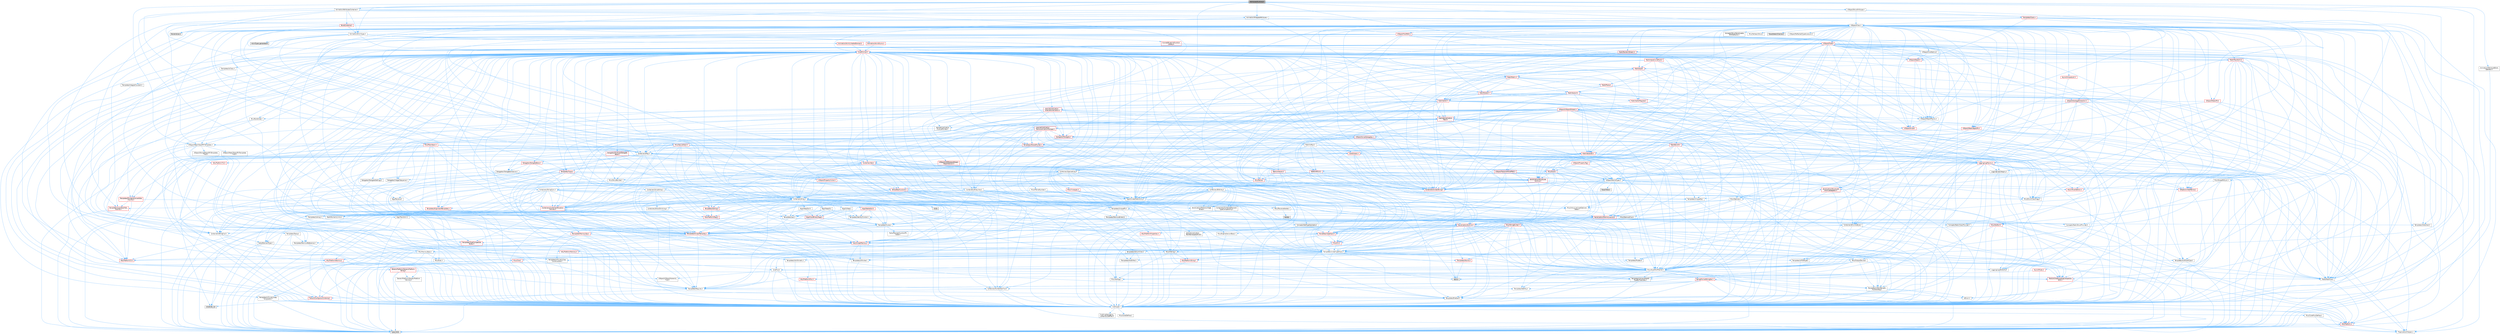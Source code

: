 digraph "AttributesRuntime.h"
{
 // INTERACTIVE_SVG=YES
 // LATEX_PDF_SIZE
  bgcolor="transparent";
  edge [fontname=Helvetica,fontsize=10,labelfontname=Helvetica,labelfontsize=10];
  node [fontname=Helvetica,fontsize=10,shape=box,height=0.2,width=0.4];
  Node1 [id="Node000001",label="AttributesRuntime.h",height=0.2,width=0.4,color="gray40", fillcolor="grey60", style="filled", fontcolor="black",tooltip=" "];
  Node1 -> Node2 [id="edge1_Node000001_Node000002",color="steelblue1",style="solid",tooltip=" "];
  Node2 [id="Node000002",label="Containers/ArrayView.h",height=0.2,width=0.4,color="grey40", fillcolor="white", style="filled",URL="$d7/df4/ArrayView_8h.html",tooltip=" "];
  Node2 -> Node3 [id="edge2_Node000002_Node000003",color="steelblue1",style="solid",tooltip=" "];
  Node3 [id="Node000003",label="CoreTypes.h",height=0.2,width=0.4,color="grey40", fillcolor="white", style="filled",URL="$dc/dec/CoreTypes_8h.html",tooltip=" "];
  Node3 -> Node4 [id="edge3_Node000003_Node000004",color="steelblue1",style="solid",tooltip=" "];
  Node4 [id="Node000004",label="HAL/Platform.h",height=0.2,width=0.4,color="red", fillcolor="#FFF0F0", style="filled",URL="$d9/dd0/Platform_8h.html",tooltip=" "];
  Node4 -> Node7 [id="edge4_Node000004_Node000007",color="steelblue1",style="solid",tooltip=" "];
  Node7 [id="Node000007",label="type_traits",height=0.2,width=0.4,color="grey60", fillcolor="#E0E0E0", style="filled",tooltip=" "];
  Node4 -> Node8 [id="edge5_Node000004_Node000008",color="steelblue1",style="solid",tooltip=" "];
  Node8 [id="Node000008",label="PreprocessorHelpers.h",height=0.2,width=0.4,color="grey40", fillcolor="white", style="filled",URL="$db/ddb/PreprocessorHelpers_8h.html",tooltip=" "];
  Node3 -> Node14 [id="edge6_Node000003_Node000014",color="steelblue1",style="solid",tooltip=" "];
  Node14 [id="Node000014",label="ProfilingDebugging\l/UMemoryDefines.h",height=0.2,width=0.4,color="grey40", fillcolor="white", style="filled",URL="$d2/da2/UMemoryDefines_8h.html",tooltip=" "];
  Node3 -> Node15 [id="edge7_Node000003_Node000015",color="steelblue1",style="solid",tooltip=" "];
  Node15 [id="Node000015",label="Misc/CoreMiscDefines.h",height=0.2,width=0.4,color="grey40", fillcolor="white", style="filled",URL="$da/d38/CoreMiscDefines_8h.html",tooltip=" "];
  Node15 -> Node4 [id="edge8_Node000015_Node000004",color="steelblue1",style="solid",tooltip=" "];
  Node15 -> Node8 [id="edge9_Node000015_Node000008",color="steelblue1",style="solid",tooltip=" "];
  Node3 -> Node16 [id="edge10_Node000003_Node000016",color="steelblue1",style="solid",tooltip=" "];
  Node16 [id="Node000016",label="Misc/CoreDefines.h",height=0.2,width=0.4,color="grey40", fillcolor="white", style="filled",URL="$d3/dd2/CoreDefines_8h.html",tooltip=" "];
  Node2 -> Node17 [id="edge11_Node000002_Node000017",color="steelblue1",style="solid",tooltip=" "];
  Node17 [id="Node000017",label="Containers/ContainersFwd.h",height=0.2,width=0.4,color="grey40", fillcolor="white", style="filled",URL="$d4/d0a/ContainersFwd_8h.html",tooltip=" "];
  Node17 -> Node4 [id="edge12_Node000017_Node000004",color="steelblue1",style="solid",tooltip=" "];
  Node17 -> Node3 [id="edge13_Node000017_Node000003",color="steelblue1",style="solid",tooltip=" "];
  Node17 -> Node18 [id="edge14_Node000017_Node000018",color="steelblue1",style="solid",tooltip=" "];
  Node18 [id="Node000018",label="Traits/IsContiguousContainer.h",height=0.2,width=0.4,color="red", fillcolor="#FFF0F0", style="filled",URL="$d5/d3c/IsContiguousContainer_8h.html",tooltip=" "];
  Node18 -> Node3 [id="edge15_Node000018_Node000003",color="steelblue1",style="solid",tooltip=" "];
  Node18 -> Node20 [id="edge16_Node000018_Node000020",color="steelblue1",style="solid",tooltip=" "];
  Node20 [id="Node000020",label="initializer_list",height=0.2,width=0.4,color="grey60", fillcolor="#E0E0E0", style="filled",tooltip=" "];
  Node2 -> Node21 [id="edge17_Node000002_Node000021",color="steelblue1",style="solid",tooltip=" "];
  Node21 [id="Node000021",label="Misc/AssertionMacros.h",height=0.2,width=0.4,color="grey40", fillcolor="white", style="filled",URL="$d0/dfa/AssertionMacros_8h.html",tooltip=" "];
  Node21 -> Node3 [id="edge18_Node000021_Node000003",color="steelblue1",style="solid",tooltip=" "];
  Node21 -> Node4 [id="edge19_Node000021_Node000004",color="steelblue1",style="solid",tooltip=" "];
  Node21 -> Node22 [id="edge20_Node000021_Node000022",color="steelblue1",style="solid",tooltip=" "];
  Node22 [id="Node000022",label="HAL/PlatformMisc.h",height=0.2,width=0.4,color="red", fillcolor="#FFF0F0", style="filled",URL="$d0/df5/PlatformMisc_8h.html",tooltip=" "];
  Node22 -> Node3 [id="edge21_Node000022_Node000003",color="steelblue1",style="solid",tooltip=" "];
  Node21 -> Node8 [id="edge22_Node000021_Node000008",color="steelblue1",style="solid",tooltip=" "];
  Node21 -> Node54 [id="edge23_Node000021_Node000054",color="steelblue1",style="solid",tooltip=" "];
  Node54 [id="Node000054",label="Templates/EnableIf.h",height=0.2,width=0.4,color="grey40", fillcolor="white", style="filled",URL="$d7/d60/EnableIf_8h.html",tooltip=" "];
  Node54 -> Node3 [id="edge24_Node000054_Node000003",color="steelblue1",style="solid",tooltip=" "];
  Node21 -> Node55 [id="edge25_Node000021_Node000055",color="steelblue1",style="solid",tooltip=" "];
  Node55 [id="Node000055",label="Templates/IsArrayOrRefOf\lTypeByPredicate.h",height=0.2,width=0.4,color="grey40", fillcolor="white", style="filled",URL="$d6/da1/IsArrayOrRefOfTypeByPredicate_8h.html",tooltip=" "];
  Node55 -> Node3 [id="edge26_Node000055_Node000003",color="steelblue1",style="solid",tooltip=" "];
  Node21 -> Node56 [id="edge27_Node000021_Node000056",color="steelblue1",style="solid",tooltip=" "];
  Node56 [id="Node000056",label="Templates/IsValidVariadic\lFunctionArg.h",height=0.2,width=0.4,color="grey40", fillcolor="white", style="filled",URL="$d0/dc8/IsValidVariadicFunctionArg_8h.html",tooltip=" "];
  Node56 -> Node3 [id="edge28_Node000056_Node000003",color="steelblue1",style="solid",tooltip=" "];
  Node56 -> Node57 [id="edge29_Node000056_Node000057",color="steelblue1",style="solid",tooltip=" "];
  Node57 [id="Node000057",label="IsEnum.h",height=0.2,width=0.4,color="grey40", fillcolor="white", style="filled",URL="$d4/de5/IsEnum_8h.html",tooltip=" "];
  Node56 -> Node7 [id="edge30_Node000056_Node000007",color="steelblue1",style="solid",tooltip=" "];
  Node21 -> Node58 [id="edge31_Node000021_Node000058",color="steelblue1",style="solid",tooltip=" "];
  Node58 [id="Node000058",label="Traits/IsCharEncodingCompatible\lWith.h",height=0.2,width=0.4,color="red", fillcolor="#FFF0F0", style="filled",URL="$df/dd1/IsCharEncodingCompatibleWith_8h.html",tooltip=" "];
  Node58 -> Node7 [id="edge32_Node000058_Node000007",color="steelblue1",style="solid",tooltip=" "];
  Node21 -> Node60 [id="edge33_Node000021_Node000060",color="steelblue1",style="solid",tooltip=" "];
  Node60 [id="Node000060",label="Misc/VarArgs.h",height=0.2,width=0.4,color="grey40", fillcolor="white", style="filled",URL="$d5/d6f/VarArgs_8h.html",tooltip=" "];
  Node60 -> Node3 [id="edge34_Node000060_Node000003",color="steelblue1",style="solid",tooltip=" "];
  Node21 -> Node61 [id="edge35_Node000021_Node000061",color="steelblue1",style="solid",tooltip=" "];
  Node61 [id="Node000061",label="String/FormatStringSan.h",height=0.2,width=0.4,color="red", fillcolor="#FFF0F0", style="filled",URL="$d3/d8b/FormatStringSan_8h.html",tooltip=" "];
  Node61 -> Node7 [id="edge36_Node000061_Node000007",color="steelblue1",style="solid",tooltip=" "];
  Node61 -> Node3 [id="edge37_Node000061_Node000003",color="steelblue1",style="solid",tooltip=" "];
  Node61 -> Node62 [id="edge38_Node000061_Node000062",color="steelblue1",style="solid",tooltip=" "];
  Node62 [id="Node000062",label="Templates/Requires.h",height=0.2,width=0.4,color="grey40", fillcolor="white", style="filled",URL="$dc/d96/Requires_8h.html",tooltip=" "];
  Node62 -> Node54 [id="edge39_Node000062_Node000054",color="steelblue1",style="solid",tooltip=" "];
  Node62 -> Node7 [id="edge40_Node000062_Node000007",color="steelblue1",style="solid",tooltip=" "];
  Node61 -> Node63 [id="edge41_Node000061_Node000063",color="steelblue1",style="solid",tooltip=" "];
  Node63 [id="Node000063",label="Templates/Identity.h",height=0.2,width=0.4,color="grey40", fillcolor="white", style="filled",URL="$d0/dd5/Identity_8h.html",tooltip=" "];
  Node61 -> Node56 [id="edge42_Node000061_Node000056",color="steelblue1",style="solid",tooltip=" "];
  Node61 -> Node17 [id="edge43_Node000061_Node000017",color="steelblue1",style="solid",tooltip=" "];
  Node21 -> Node67 [id="edge44_Node000021_Node000067",color="steelblue1",style="solid",tooltip=" "];
  Node67 [id="Node000067",label="atomic",height=0.2,width=0.4,color="grey60", fillcolor="#E0E0E0", style="filled",tooltip=" "];
  Node2 -> Node68 [id="edge45_Node000002_Node000068",color="steelblue1",style="solid",tooltip=" "];
  Node68 [id="Node000068",label="Misc/ReverseIterate.h",height=0.2,width=0.4,color="grey40", fillcolor="white", style="filled",URL="$db/de3/ReverseIterate_8h.html",tooltip=" "];
  Node68 -> Node4 [id="edge46_Node000068_Node000004",color="steelblue1",style="solid",tooltip=" "];
  Node68 -> Node69 [id="edge47_Node000068_Node000069",color="steelblue1",style="solid",tooltip=" "];
  Node69 [id="Node000069",label="iterator",height=0.2,width=0.4,color="grey60", fillcolor="#E0E0E0", style="filled",tooltip=" "];
  Node2 -> Node70 [id="edge48_Node000002_Node000070",color="steelblue1",style="solid",tooltip=" "];
  Node70 [id="Node000070",label="Misc/IntrusiveUnsetOptional\lState.h",height=0.2,width=0.4,color="grey40", fillcolor="white", style="filled",URL="$d2/d0a/IntrusiveUnsetOptionalState_8h.html",tooltip=" "];
  Node70 -> Node71 [id="edge49_Node000070_Node000071",color="steelblue1",style="solid",tooltip=" "];
  Node71 [id="Node000071",label="Misc/OptionalFwd.h",height=0.2,width=0.4,color="grey40", fillcolor="white", style="filled",URL="$dc/d50/OptionalFwd_8h.html",tooltip=" "];
  Node2 -> Node72 [id="edge50_Node000002_Node000072",color="steelblue1",style="solid",tooltip=" "];
  Node72 [id="Node000072",label="Templates/Invoke.h",height=0.2,width=0.4,color="grey40", fillcolor="white", style="filled",URL="$d7/deb/Invoke_8h.html",tooltip=" "];
  Node72 -> Node3 [id="edge51_Node000072_Node000003",color="steelblue1",style="solid",tooltip=" "];
  Node72 -> Node73 [id="edge52_Node000072_Node000073",color="steelblue1",style="solid",tooltip=" "];
  Node73 [id="Node000073",label="Traits/MemberFunctionPtr\lOuter.h",height=0.2,width=0.4,color="grey40", fillcolor="white", style="filled",URL="$db/da7/MemberFunctionPtrOuter_8h.html",tooltip=" "];
  Node72 -> Node74 [id="edge53_Node000072_Node000074",color="steelblue1",style="solid",tooltip=" "];
  Node74 [id="Node000074",label="Templates/UnrealTemplate.h",height=0.2,width=0.4,color="red", fillcolor="#FFF0F0", style="filled",URL="$d4/d24/UnrealTemplate_8h.html",tooltip=" "];
  Node74 -> Node3 [id="edge54_Node000074_Node000003",color="steelblue1",style="solid",tooltip=" "];
  Node74 -> Node75 [id="edge55_Node000074_Node000075",color="steelblue1",style="solid",tooltip=" "];
  Node75 [id="Node000075",label="Templates/IsPointer.h",height=0.2,width=0.4,color="grey40", fillcolor="white", style="filled",URL="$d7/d05/IsPointer_8h.html",tooltip=" "];
  Node75 -> Node3 [id="edge56_Node000075_Node000003",color="steelblue1",style="solid",tooltip=" "];
  Node74 -> Node76 [id="edge57_Node000074_Node000076",color="steelblue1",style="solid",tooltip=" "];
  Node76 [id="Node000076",label="HAL/UnrealMemory.h",height=0.2,width=0.4,color="red", fillcolor="#FFF0F0", style="filled",URL="$d9/d96/UnrealMemory_8h.html",tooltip=" "];
  Node76 -> Node3 [id="edge58_Node000076_Node000003",color="steelblue1",style="solid",tooltip=" "];
  Node76 -> Node80 [id="edge59_Node000076_Node000080",color="steelblue1",style="solid",tooltip=" "];
  Node80 [id="Node000080",label="HAL/MemoryBase.h",height=0.2,width=0.4,color="grey40", fillcolor="white", style="filled",URL="$d6/d9f/MemoryBase_8h.html",tooltip=" "];
  Node80 -> Node3 [id="edge60_Node000080_Node000003",color="steelblue1",style="solid",tooltip=" "];
  Node80 -> Node47 [id="edge61_Node000080_Node000047",color="steelblue1",style="solid",tooltip=" "];
  Node47 [id="Node000047",label="HAL/PlatformAtomics.h",height=0.2,width=0.4,color="red", fillcolor="#FFF0F0", style="filled",URL="$d3/d36/PlatformAtomics_8h.html",tooltip=" "];
  Node47 -> Node3 [id="edge62_Node000047_Node000003",color="steelblue1",style="solid",tooltip=" "];
  Node80 -> Node30 [id="edge63_Node000080_Node000030",color="steelblue1",style="solid",tooltip=" "];
  Node30 [id="Node000030",label="HAL/PlatformCrt.h",height=0.2,width=0.4,color="red", fillcolor="#FFF0F0", style="filled",URL="$d8/d75/PlatformCrt_8h.html",tooltip=" "];
  Node80 -> Node81 [id="edge64_Node000080_Node000081",color="steelblue1",style="solid",tooltip=" "];
  Node81 [id="Node000081",label="Misc/Exec.h",height=0.2,width=0.4,color="grey40", fillcolor="white", style="filled",URL="$de/ddb/Exec_8h.html",tooltip=" "];
  Node81 -> Node3 [id="edge65_Node000081_Node000003",color="steelblue1",style="solid",tooltip=" "];
  Node81 -> Node21 [id="edge66_Node000081_Node000021",color="steelblue1",style="solid",tooltip=" "];
  Node80 -> Node82 [id="edge67_Node000080_Node000082",color="steelblue1",style="solid",tooltip=" "];
  Node82 [id="Node000082",label="Misc/OutputDevice.h",height=0.2,width=0.4,color="grey40", fillcolor="white", style="filled",URL="$d7/d32/OutputDevice_8h.html",tooltip=" "];
  Node82 -> Node26 [id="edge68_Node000082_Node000026",color="steelblue1",style="solid",tooltip=" "];
  Node26 [id="Node000026",label="CoreFwd.h",height=0.2,width=0.4,color="grey40", fillcolor="white", style="filled",URL="$d1/d1e/CoreFwd_8h.html",tooltip=" "];
  Node26 -> Node3 [id="edge69_Node000026_Node000003",color="steelblue1",style="solid",tooltip=" "];
  Node26 -> Node17 [id="edge70_Node000026_Node000017",color="steelblue1",style="solid",tooltip=" "];
  Node26 -> Node27 [id="edge71_Node000026_Node000027",color="steelblue1",style="solid",tooltip=" "];
  Node27 [id="Node000027",label="Math/MathFwd.h",height=0.2,width=0.4,color="grey40", fillcolor="white", style="filled",URL="$d2/d10/MathFwd_8h.html",tooltip=" "];
  Node27 -> Node4 [id="edge72_Node000027_Node000004",color="steelblue1",style="solid",tooltip=" "];
  Node26 -> Node28 [id="edge73_Node000026_Node000028",color="steelblue1",style="solid",tooltip=" "];
  Node28 [id="Node000028",label="UObject/UObjectHierarchy\lFwd.h",height=0.2,width=0.4,color="grey40", fillcolor="white", style="filled",URL="$d3/d13/UObjectHierarchyFwd_8h.html",tooltip=" "];
  Node82 -> Node3 [id="edge74_Node000082_Node000003",color="steelblue1",style="solid",tooltip=" "];
  Node82 -> Node83 [id="edge75_Node000082_Node000083",color="steelblue1",style="solid",tooltip=" "];
  Node83 [id="Node000083",label="Logging/LogVerbosity.h",height=0.2,width=0.4,color="grey40", fillcolor="white", style="filled",URL="$d2/d8f/LogVerbosity_8h.html",tooltip=" "];
  Node83 -> Node3 [id="edge76_Node000083_Node000003",color="steelblue1",style="solid",tooltip=" "];
  Node82 -> Node60 [id="edge77_Node000082_Node000060",color="steelblue1",style="solid",tooltip=" "];
  Node82 -> Node55 [id="edge78_Node000082_Node000055",color="steelblue1",style="solid",tooltip=" "];
  Node82 -> Node56 [id="edge79_Node000082_Node000056",color="steelblue1",style="solid",tooltip=" "];
  Node82 -> Node58 [id="edge80_Node000082_Node000058",color="steelblue1",style="solid",tooltip=" "];
  Node80 -> Node84 [id="edge81_Node000080_Node000084",color="steelblue1",style="solid",tooltip=" "];
  Node84 [id="Node000084",label="Templates/Atomic.h",height=0.2,width=0.4,color="red", fillcolor="#FFF0F0", style="filled",URL="$d3/d91/Atomic_8h.html",tooltip=" "];
  Node84 -> Node67 [id="edge82_Node000084_Node000067",color="steelblue1",style="solid",tooltip=" "];
  Node76 -> Node93 [id="edge83_Node000076_Node000093",color="steelblue1",style="solid",tooltip=" "];
  Node93 [id="Node000093",label="HAL/PlatformMemory.h",height=0.2,width=0.4,color="red", fillcolor="#FFF0F0", style="filled",URL="$de/d68/PlatformMemory_8h.html",tooltip=" "];
  Node93 -> Node3 [id="edge84_Node000093_Node000003",color="steelblue1",style="solid",tooltip=" "];
  Node76 -> Node75 [id="edge85_Node000076_Node000075",color="steelblue1",style="solid",tooltip=" "];
  Node74 -> Node98 [id="edge86_Node000074_Node000098",color="steelblue1",style="solid",tooltip=" "];
  Node98 [id="Node000098",label="Templates/UnrealTypeTraits.h",height=0.2,width=0.4,color="grey40", fillcolor="white", style="filled",URL="$d2/d2d/UnrealTypeTraits_8h.html",tooltip=" "];
  Node98 -> Node3 [id="edge87_Node000098_Node000003",color="steelblue1",style="solid",tooltip=" "];
  Node98 -> Node75 [id="edge88_Node000098_Node000075",color="steelblue1",style="solid",tooltip=" "];
  Node98 -> Node21 [id="edge89_Node000098_Node000021",color="steelblue1",style="solid",tooltip=" "];
  Node98 -> Node89 [id="edge90_Node000098_Node000089",color="steelblue1",style="solid",tooltip=" "];
  Node89 [id="Node000089",label="Templates/AndOrNot.h",height=0.2,width=0.4,color="grey40", fillcolor="white", style="filled",URL="$db/d0a/AndOrNot_8h.html",tooltip=" "];
  Node89 -> Node3 [id="edge91_Node000089_Node000003",color="steelblue1",style="solid",tooltip=" "];
  Node98 -> Node54 [id="edge92_Node000098_Node000054",color="steelblue1",style="solid",tooltip=" "];
  Node98 -> Node99 [id="edge93_Node000098_Node000099",color="steelblue1",style="solid",tooltip=" "];
  Node99 [id="Node000099",label="Templates/IsArithmetic.h",height=0.2,width=0.4,color="grey40", fillcolor="white", style="filled",URL="$d2/d5d/IsArithmetic_8h.html",tooltip=" "];
  Node99 -> Node3 [id="edge94_Node000099_Node000003",color="steelblue1",style="solid",tooltip=" "];
  Node98 -> Node57 [id="edge95_Node000098_Node000057",color="steelblue1",style="solid",tooltip=" "];
  Node98 -> Node100 [id="edge96_Node000098_Node000100",color="steelblue1",style="solid",tooltip=" "];
  Node100 [id="Node000100",label="Templates/Models.h",height=0.2,width=0.4,color="grey40", fillcolor="white", style="filled",URL="$d3/d0c/Models_8h.html",tooltip=" "];
  Node100 -> Node63 [id="edge97_Node000100_Node000063",color="steelblue1",style="solid",tooltip=" "];
  Node98 -> Node101 [id="edge98_Node000098_Node000101",color="steelblue1",style="solid",tooltip=" "];
  Node101 [id="Node000101",label="Templates/IsPODType.h",height=0.2,width=0.4,color="grey40", fillcolor="white", style="filled",URL="$d7/db1/IsPODType_8h.html",tooltip=" "];
  Node101 -> Node3 [id="edge99_Node000101_Node000003",color="steelblue1",style="solid",tooltip=" "];
  Node98 -> Node102 [id="edge100_Node000098_Node000102",color="steelblue1",style="solid",tooltip=" "];
  Node102 [id="Node000102",label="Templates/IsUECoreType.h",height=0.2,width=0.4,color="grey40", fillcolor="white", style="filled",URL="$d1/db8/IsUECoreType_8h.html",tooltip=" "];
  Node102 -> Node3 [id="edge101_Node000102_Node000003",color="steelblue1",style="solid",tooltip=" "];
  Node102 -> Node7 [id="edge102_Node000102_Node000007",color="steelblue1",style="solid",tooltip=" "];
  Node98 -> Node90 [id="edge103_Node000098_Node000090",color="steelblue1",style="solid",tooltip=" "];
  Node90 [id="Node000090",label="Templates/IsTriviallyCopy\lConstructible.h",height=0.2,width=0.4,color="grey40", fillcolor="white", style="filled",URL="$d3/d78/IsTriviallyCopyConstructible_8h.html",tooltip=" "];
  Node90 -> Node3 [id="edge104_Node000090_Node000003",color="steelblue1",style="solid",tooltip=" "];
  Node90 -> Node7 [id="edge105_Node000090_Node000007",color="steelblue1",style="solid",tooltip=" "];
  Node74 -> Node103 [id="edge106_Node000074_Node000103",color="steelblue1",style="solid",tooltip=" "];
  Node103 [id="Node000103",label="Templates/RemoveReference.h",height=0.2,width=0.4,color="grey40", fillcolor="white", style="filled",URL="$da/dbe/RemoveReference_8h.html",tooltip=" "];
  Node103 -> Node3 [id="edge107_Node000103_Node000003",color="steelblue1",style="solid",tooltip=" "];
  Node74 -> Node62 [id="edge108_Node000074_Node000062",color="steelblue1",style="solid",tooltip=" "];
  Node74 -> Node104 [id="edge109_Node000074_Node000104",color="steelblue1",style="solid",tooltip=" "];
  Node104 [id="Node000104",label="Templates/TypeCompatible\lBytes.h",height=0.2,width=0.4,color="red", fillcolor="#FFF0F0", style="filled",URL="$df/d0a/TypeCompatibleBytes_8h.html",tooltip=" "];
  Node104 -> Node3 [id="edge110_Node000104_Node000003",color="steelblue1",style="solid",tooltip=" "];
  Node104 -> Node7 [id="edge111_Node000104_Node000007",color="steelblue1",style="solid",tooltip=" "];
  Node74 -> Node63 [id="edge112_Node000074_Node000063",color="steelblue1",style="solid",tooltip=" "];
  Node74 -> Node18 [id="edge113_Node000074_Node000018",color="steelblue1",style="solid",tooltip=" "];
  Node74 -> Node7 [id="edge114_Node000074_Node000007",color="steelblue1",style="solid",tooltip=" "];
  Node72 -> Node7 [id="edge115_Node000072_Node000007",color="steelblue1",style="solid",tooltip=" "];
  Node2 -> Node98 [id="edge116_Node000002_Node000098",color="steelblue1",style="solid",tooltip=" "];
  Node2 -> Node25 [id="edge117_Node000002_Node000025",color="steelblue1",style="solid",tooltip=" "];
  Node25 [id="Node000025",label="Traits/ElementType.h",height=0.2,width=0.4,color="grey40", fillcolor="white", style="filled",URL="$d5/d4f/ElementType_8h.html",tooltip=" "];
  Node25 -> Node4 [id="edge118_Node000025_Node000004",color="steelblue1",style="solid",tooltip=" "];
  Node25 -> Node20 [id="edge119_Node000025_Node000020",color="steelblue1",style="solid",tooltip=" "];
  Node25 -> Node7 [id="edge120_Node000025_Node000007",color="steelblue1",style="solid",tooltip=" "];
  Node2 -> Node106 [id="edge121_Node000002_Node000106",color="steelblue1",style="solid",tooltip=" "];
  Node106 [id="Node000106",label="Containers/Array.h",height=0.2,width=0.4,color="grey40", fillcolor="white", style="filled",URL="$df/dd0/Array_8h.html",tooltip=" "];
  Node106 -> Node3 [id="edge122_Node000106_Node000003",color="steelblue1",style="solid",tooltip=" "];
  Node106 -> Node21 [id="edge123_Node000106_Node000021",color="steelblue1",style="solid",tooltip=" "];
  Node106 -> Node70 [id="edge124_Node000106_Node000070",color="steelblue1",style="solid",tooltip=" "];
  Node106 -> Node68 [id="edge125_Node000106_Node000068",color="steelblue1",style="solid",tooltip=" "];
  Node106 -> Node76 [id="edge126_Node000106_Node000076",color="steelblue1",style="solid",tooltip=" "];
  Node106 -> Node98 [id="edge127_Node000106_Node000098",color="steelblue1",style="solid",tooltip=" "];
  Node106 -> Node74 [id="edge128_Node000106_Node000074",color="steelblue1",style="solid",tooltip=" "];
  Node106 -> Node107 [id="edge129_Node000106_Node000107",color="steelblue1",style="solid",tooltip=" "];
  Node107 [id="Node000107",label="Containers/AllowShrinking.h",height=0.2,width=0.4,color="grey40", fillcolor="white", style="filled",URL="$d7/d1a/AllowShrinking_8h.html",tooltip=" "];
  Node107 -> Node3 [id="edge130_Node000107_Node000003",color="steelblue1",style="solid",tooltip=" "];
  Node106 -> Node108 [id="edge131_Node000106_Node000108",color="steelblue1",style="solid",tooltip=" "];
  Node108 [id="Node000108",label="Containers/ContainerAllocation\lPolicies.h",height=0.2,width=0.4,color="red", fillcolor="#FFF0F0", style="filled",URL="$d7/dff/ContainerAllocationPolicies_8h.html",tooltip=" "];
  Node108 -> Node3 [id="edge132_Node000108_Node000003",color="steelblue1",style="solid",tooltip=" "];
  Node108 -> Node108 [id="edge133_Node000108_Node000108",color="steelblue1",style="solid",tooltip=" "];
  Node108 -> Node110 [id="edge134_Node000108_Node000110",color="steelblue1",style="solid",tooltip=" "];
  Node110 [id="Node000110",label="HAL/PlatformMath.h",height=0.2,width=0.4,color="red", fillcolor="#FFF0F0", style="filled",URL="$dc/d53/PlatformMath_8h.html",tooltip=" "];
  Node110 -> Node3 [id="edge135_Node000110_Node000003",color="steelblue1",style="solid",tooltip=" "];
  Node108 -> Node76 [id="edge136_Node000108_Node000076",color="steelblue1",style="solid",tooltip=" "];
  Node108 -> Node40 [id="edge137_Node000108_Node000040",color="steelblue1",style="solid",tooltip=" "];
  Node40 [id="Node000040",label="Math/NumericLimits.h",height=0.2,width=0.4,color="grey40", fillcolor="white", style="filled",URL="$df/d1b/NumericLimits_8h.html",tooltip=" "];
  Node40 -> Node3 [id="edge138_Node000040_Node000003",color="steelblue1",style="solid",tooltip=" "];
  Node108 -> Node21 [id="edge139_Node000108_Node000021",color="steelblue1",style="solid",tooltip=" "];
  Node108 -> Node119 [id="edge140_Node000108_Node000119",color="steelblue1",style="solid",tooltip=" "];
  Node119 [id="Node000119",label="Templates/MemoryOps.h",height=0.2,width=0.4,color="red", fillcolor="#FFF0F0", style="filled",URL="$db/dea/MemoryOps_8h.html",tooltip=" "];
  Node119 -> Node3 [id="edge141_Node000119_Node000003",color="steelblue1",style="solid",tooltip=" "];
  Node119 -> Node76 [id="edge142_Node000119_Node000076",color="steelblue1",style="solid",tooltip=" "];
  Node119 -> Node91 [id="edge143_Node000119_Node000091",color="steelblue1",style="solid",tooltip=" "];
  Node91 [id="Node000091",label="Templates/IsTriviallyCopy\lAssignable.h",height=0.2,width=0.4,color="grey40", fillcolor="white", style="filled",URL="$d2/df2/IsTriviallyCopyAssignable_8h.html",tooltip=" "];
  Node91 -> Node3 [id="edge144_Node000091_Node000003",color="steelblue1",style="solid",tooltip=" "];
  Node91 -> Node7 [id="edge145_Node000091_Node000007",color="steelblue1",style="solid",tooltip=" "];
  Node119 -> Node90 [id="edge146_Node000119_Node000090",color="steelblue1",style="solid",tooltip=" "];
  Node119 -> Node62 [id="edge147_Node000119_Node000062",color="steelblue1",style="solid",tooltip=" "];
  Node119 -> Node98 [id="edge148_Node000119_Node000098",color="steelblue1",style="solid",tooltip=" "];
  Node119 -> Node7 [id="edge149_Node000119_Node000007",color="steelblue1",style="solid",tooltip=" "];
  Node108 -> Node104 [id="edge150_Node000108_Node000104",color="steelblue1",style="solid",tooltip=" "];
  Node108 -> Node7 [id="edge151_Node000108_Node000007",color="steelblue1",style="solid",tooltip=" "];
  Node106 -> Node120 [id="edge152_Node000106_Node000120",color="steelblue1",style="solid",tooltip=" "];
  Node120 [id="Node000120",label="Containers/ContainerElement\lTypeCompatibility.h",height=0.2,width=0.4,color="grey40", fillcolor="white", style="filled",URL="$df/ddf/ContainerElementTypeCompatibility_8h.html",tooltip=" "];
  Node120 -> Node3 [id="edge153_Node000120_Node000003",color="steelblue1",style="solid",tooltip=" "];
  Node120 -> Node98 [id="edge154_Node000120_Node000098",color="steelblue1",style="solid",tooltip=" "];
  Node106 -> Node121 [id="edge155_Node000106_Node000121",color="steelblue1",style="solid",tooltip=" "];
  Node121 [id="Node000121",label="Serialization/Archive.h",height=0.2,width=0.4,color="red", fillcolor="#FFF0F0", style="filled",URL="$d7/d3b/Archive_8h.html",tooltip=" "];
  Node121 -> Node26 [id="edge156_Node000121_Node000026",color="steelblue1",style="solid",tooltip=" "];
  Node121 -> Node3 [id="edge157_Node000121_Node000003",color="steelblue1",style="solid",tooltip=" "];
  Node121 -> Node122 [id="edge158_Node000121_Node000122",color="steelblue1",style="solid",tooltip=" "];
  Node122 [id="Node000122",label="HAL/PlatformProperties.h",height=0.2,width=0.4,color="red", fillcolor="#FFF0F0", style="filled",URL="$d9/db0/PlatformProperties_8h.html",tooltip=" "];
  Node122 -> Node3 [id="edge159_Node000122_Node000003",color="steelblue1",style="solid",tooltip=" "];
  Node121 -> Node125 [id="edge160_Node000121_Node000125",color="steelblue1",style="solid",tooltip=" "];
  Node125 [id="Node000125",label="Internationalization\l/TextNamespaceFwd.h",height=0.2,width=0.4,color="grey40", fillcolor="white", style="filled",URL="$d8/d97/TextNamespaceFwd_8h.html",tooltip=" "];
  Node125 -> Node3 [id="edge161_Node000125_Node000003",color="steelblue1",style="solid",tooltip=" "];
  Node121 -> Node27 [id="edge162_Node000121_Node000027",color="steelblue1",style="solid",tooltip=" "];
  Node121 -> Node21 [id="edge163_Node000121_Node000021",color="steelblue1",style="solid",tooltip=" "];
  Node121 -> Node126 [id="edge164_Node000121_Node000126",color="steelblue1",style="solid",tooltip=" "];
  Node126 [id="Node000126",label="Misc/EngineVersionBase.h",height=0.2,width=0.4,color="grey40", fillcolor="white", style="filled",URL="$d5/d2b/EngineVersionBase_8h.html",tooltip=" "];
  Node126 -> Node3 [id="edge165_Node000126_Node000003",color="steelblue1",style="solid",tooltip=" "];
  Node121 -> Node60 [id="edge166_Node000121_Node000060",color="steelblue1",style="solid",tooltip=" "];
  Node121 -> Node54 [id="edge167_Node000121_Node000054",color="steelblue1",style="solid",tooltip=" "];
  Node121 -> Node55 [id="edge168_Node000121_Node000055",color="steelblue1",style="solid",tooltip=" "];
  Node121 -> Node129 [id="edge169_Node000121_Node000129",color="steelblue1",style="solid",tooltip=" "];
  Node129 [id="Node000129",label="Templates/IsEnumClass.h",height=0.2,width=0.4,color="grey40", fillcolor="white", style="filled",URL="$d7/d15/IsEnumClass_8h.html",tooltip=" "];
  Node129 -> Node3 [id="edge170_Node000129_Node000003",color="steelblue1",style="solid",tooltip=" "];
  Node129 -> Node89 [id="edge171_Node000129_Node000089",color="steelblue1",style="solid",tooltip=" "];
  Node121 -> Node56 [id="edge172_Node000121_Node000056",color="steelblue1",style="solid",tooltip=" "];
  Node121 -> Node74 [id="edge173_Node000121_Node000074",color="steelblue1",style="solid",tooltip=" "];
  Node121 -> Node58 [id="edge174_Node000121_Node000058",color="steelblue1",style="solid",tooltip=" "];
  Node106 -> Node131 [id="edge175_Node000106_Node000131",color="steelblue1",style="solid",tooltip=" "];
  Node131 [id="Node000131",label="Serialization/MemoryImage\lWriter.h",height=0.2,width=0.4,color="grey40", fillcolor="white", style="filled",URL="$d0/d08/MemoryImageWriter_8h.html",tooltip=" "];
  Node131 -> Node3 [id="edge176_Node000131_Node000003",color="steelblue1",style="solid",tooltip=" "];
  Node131 -> Node132 [id="edge177_Node000131_Node000132",color="steelblue1",style="solid",tooltip=" "];
  Node132 [id="Node000132",label="Serialization/MemoryLayout.h",height=0.2,width=0.4,color="red", fillcolor="#FFF0F0", style="filled",URL="$d7/d66/MemoryLayout_8h.html",tooltip=" "];
  Node132 -> Node133 [id="edge178_Node000132_Node000133",color="steelblue1",style="solid",tooltip=" "];
  Node133 [id="Node000133",label="Concepts/StaticClassProvider.h",height=0.2,width=0.4,color="grey40", fillcolor="white", style="filled",URL="$dd/d83/StaticClassProvider_8h.html",tooltip=" "];
  Node132 -> Node134 [id="edge179_Node000132_Node000134",color="steelblue1",style="solid",tooltip=" "];
  Node134 [id="Node000134",label="Concepts/StaticStructProvider.h",height=0.2,width=0.4,color="grey40", fillcolor="white", style="filled",URL="$d5/d77/StaticStructProvider_8h.html",tooltip=" "];
  Node132 -> Node135 [id="edge180_Node000132_Node000135",color="steelblue1",style="solid",tooltip=" "];
  Node135 [id="Node000135",label="Containers/EnumAsByte.h",height=0.2,width=0.4,color="grey40", fillcolor="white", style="filled",URL="$d6/d9a/EnumAsByte_8h.html",tooltip=" "];
  Node135 -> Node3 [id="edge181_Node000135_Node000003",color="steelblue1",style="solid",tooltip=" "];
  Node135 -> Node101 [id="edge182_Node000135_Node000101",color="steelblue1",style="solid",tooltip=" "];
  Node135 -> Node136 [id="edge183_Node000135_Node000136",color="steelblue1",style="solid",tooltip=" "];
  Node136 [id="Node000136",label="Templates/TypeHash.h",height=0.2,width=0.4,color="red", fillcolor="#FFF0F0", style="filled",URL="$d1/d62/TypeHash_8h.html",tooltip=" "];
  Node136 -> Node3 [id="edge184_Node000136_Node000003",color="steelblue1",style="solid",tooltip=" "];
  Node136 -> Node62 [id="edge185_Node000136_Node000062",color="steelblue1",style="solid",tooltip=" "];
  Node136 -> Node137 [id="edge186_Node000136_Node000137",color="steelblue1",style="solid",tooltip=" "];
  Node137 [id="Node000137",label="Misc/Crc.h",height=0.2,width=0.4,color="red", fillcolor="#FFF0F0", style="filled",URL="$d4/dd2/Crc_8h.html",tooltip=" "];
  Node137 -> Node3 [id="edge187_Node000137_Node000003",color="steelblue1",style="solid",tooltip=" "];
  Node137 -> Node78 [id="edge188_Node000137_Node000078",color="steelblue1",style="solid",tooltip=" "];
  Node78 [id="Node000078",label="HAL/PlatformString.h",height=0.2,width=0.4,color="red", fillcolor="#FFF0F0", style="filled",URL="$db/db5/PlatformString_8h.html",tooltip=" "];
  Node78 -> Node3 [id="edge189_Node000078_Node000003",color="steelblue1",style="solid",tooltip=" "];
  Node137 -> Node21 [id="edge190_Node000137_Node000021",color="steelblue1",style="solid",tooltip=" "];
  Node137 -> Node138 [id="edge191_Node000137_Node000138",color="steelblue1",style="solid",tooltip=" "];
  Node138 [id="Node000138",label="Misc/CString.h",height=0.2,width=0.4,color="grey40", fillcolor="white", style="filled",URL="$d2/d49/CString_8h.html",tooltip=" "];
  Node138 -> Node3 [id="edge192_Node000138_Node000003",color="steelblue1",style="solid",tooltip=" "];
  Node138 -> Node30 [id="edge193_Node000138_Node000030",color="steelblue1",style="solid",tooltip=" "];
  Node138 -> Node78 [id="edge194_Node000138_Node000078",color="steelblue1",style="solid",tooltip=" "];
  Node138 -> Node21 [id="edge195_Node000138_Node000021",color="steelblue1",style="solid",tooltip=" "];
  Node138 -> Node139 [id="edge196_Node000138_Node000139",color="steelblue1",style="solid",tooltip=" "];
  Node139 [id="Node000139",label="Misc/Char.h",height=0.2,width=0.4,color="red", fillcolor="#FFF0F0", style="filled",URL="$d0/d58/Char_8h.html",tooltip=" "];
  Node139 -> Node3 [id="edge197_Node000139_Node000003",color="steelblue1",style="solid",tooltip=" "];
  Node139 -> Node7 [id="edge198_Node000139_Node000007",color="steelblue1",style="solid",tooltip=" "];
  Node138 -> Node60 [id="edge199_Node000138_Node000060",color="steelblue1",style="solid",tooltip=" "];
  Node138 -> Node55 [id="edge200_Node000138_Node000055",color="steelblue1",style="solid",tooltip=" "];
  Node138 -> Node56 [id="edge201_Node000138_Node000056",color="steelblue1",style="solid",tooltip=" "];
  Node138 -> Node58 [id="edge202_Node000138_Node000058",color="steelblue1",style="solid",tooltip=" "];
  Node137 -> Node139 [id="edge203_Node000137_Node000139",color="steelblue1",style="solid",tooltip=" "];
  Node137 -> Node98 [id="edge204_Node000137_Node000098",color="steelblue1",style="solid",tooltip=" "];
  Node136 -> Node7 [id="edge205_Node000136_Node000007",color="steelblue1",style="solid",tooltip=" "];
  Node132 -> Node24 [id="edge206_Node000132_Node000024",color="steelblue1",style="solid",tooltip=" "];
  Node24 [id="Node000024",label="Containers/StringFwd.h",height=0.2,width=0.4,color="grey40", fillcolor="white", style="filled",URL="$df/d37/StringFwd_8h.html",tooltip=" "];
  Node24 -> Node3 [id="edge207_Node000024_Node000003",color="steelblue1",style="solid",tooltip=" "];
  Node24 -> Node25 [id="edge208_Node000024_Node000025",color="steelblue1",style="solid",tooltip=" "];
  Node24 -> Node18 [id="edge209_Node000024_Node000018",color="steelblue1",style="solid",tooltip=" "];
  Node132 -> Node76 [id="edge210_Node000132_Node000076",color="steelblue1",style="solid",tooltip=" "];
  Node132 -> Node54 [id="edge211_Node000132_Node000054",color="steelblue1",style="solid",tooltip=" "];
  Node132 -> Node144 [id="edge212_Node000132_Node000144",color="steelblue1",style="solid",tooltip=" "];
  Node144 [id="Node000144",label="Templates/IsAbstract.h",height=0.2,width=0.4,color="grey40", fillcolor="white", style="filled",URL="$d8/db7/IsAbstract_8h.html",tooltip=" "];
  Node132 -> Node100 [id="edge213_Node000132_Node000100",color="steelblue1",style="solid",tooltip=" "];
  Node132 -> Node74 [id="edge214_Node000132_Node000074",color="steelblue1",style="solid",tooltip=" "];
  Node106 -> Node145 [id="edge215_Node000106_Node000145",color="steelblue1",style="solid",tooltip=" "];
  Node145 [id="Node000145",label="Algo/Heapify.h",height=0.2,width=0.4,color="grey40", fillcolor="white", style="filled",URL="$d0/d2a/Heapify_8h.html",tooltip=" "];
  Node145 -> Node146 [id="edge216_Node000145_Node000146",color="steelblue1",style="solid",tooltip=" "];
  Node146 [id="Node000146",label="Algo/Impl/BinaryHeap.h",height=0.2,width=0.4,color="red", fillcolor="#FFF0F0", style="filled",URL="$d7/da3/Algo_2Impl_2BinaryHeap_8h.html",tooltip=" "];
  Node146 -> Node72 [id="edge217_Node000146_Node000072",color="steelblue1",style="solid",tooltip=" "];
  Node146 -> Node7 [id="edge218_Node000146_Node000007",color="steelblue1",style="solid",tooltip=" "];
  Node145 -> Node149 [id="edge219_Node000145_Node000149",color="steelblue1",style="solid",tooltip=" "];
  Node149 [id="Node000149",label="Templates/IdentityFunctor.h",height=0.2,width=0.4,color="grey40", fillcolor="white", style="filled",URL="$d7/d2e/IdentityFunctor_8h.html",tooltip=" "];
  Node149 -> Node4 [id="edge220_Node000149_Node000004",color="steelblue1",style="solid",tooltip=" "];
  Node145 -> Node72 [id="edge221_Node000145_Node000072",color="steelblue1",style="solid",tooltip=" "];
  Node145 -> Node150 [id="edge222_Node000145_Node000150",color="steelblue1",style="solid",tooltip=" "];
  Node150 [id="Node000150",label="Templates/Less.h",height=0.2,width=0.4,color="grey40", fillcolor="white", style="filled",URL="$de/dc8/Less_8h.html",tooltip=" "];
  Node150 -> Node3 [id="edge223_Node000150_Node000003",color="steelblue1",style="solid",tooltip=" "];
  Node150 -> Node74 [id="edge224_Node000150_Node000074",color="steelblue1",style="solid",tooltip=" "];
  Node145 -> Node74 [id="edge225_Node000145_Node000074",color="steelblue1",style="solid",tooltip=" "];
  Node106 -> Node151 [id="edge226_Node000106_Node000151",color="steelblue1",style="solid",tooltip=" "];
  Node151 [id="Node000151",label="Algo/HeapSort.h",height=0.2,width=0.4,color="grey40", fillcolor="white", style="filled",URL="$d3/d92/HeapSort_8h.html",tooltip=" "];
  Node151 -> Node146 [id="edge227_Node000151_Node000146",color="steelblue1",style="solid",tooltip=" "];
  Node151 -> Node149 [id="edge228_Node000151_Node000149",color="steelblue1",style="solid",tooltip=" "];
  Node151 -> Node150 [id="edge229_Node000151_Node000150",color="steelblue1",style="solid",tooltip=" "];
  Node151 -> Node74 [id="edge230_Node000151_Node000074",color="steelblue1",style="solid",tooltip=" "];
  Node106 -> Node152 [id="edge231_Node000106_Node000152",color="steelblue1",style="solid",tooltip=" "];
  Node152 [id="Node000152",label="Algo/IsHeap.h",height=0.2,width=0.4,color="grey40", fillcolor="white", style="filled",URL="$de/d32/IsHeap_8h.html",tooltip=" "];
  Node152 -> Node146 [id="edge232_Node000152_Node000146",color="steelblue1",style="solid",tooltip=" "];
  Node152 -> Node149 [id="edge233_Node000152_Node000149",color="steelblue1",style="solid",tooltip=" "];
  Node152 -> Node72 [id="edge234_Node000152_Node000072",color="steelblue1",style="solid",tooltip=" "];
  Node152 -> Node150 [id="edge235_Node000152_Node000150",color="steelblue1",style="solid",tooltip=" "];
  Node152 -> Node74 [id="edge236_Node000152_Node000074",color="steelblue1",style="solid",tooltip=" "];
  Node106 -> Node146 [id="edge237_Node000106_Node000146",color="steelblue1",style="solid",tooltip=" "];
  Node106 -> Node153 [id="edge238_Node000106_Node000153",color="steelblue1",style="solid",tooltip=" "];
  Node153 [id="Node000153",label="Algo/StableSort.h",height=0.2,width=0.4,color="red", fillcolor="#FFF0F0", style="filled",URL="$d7/d3c/StableSort_8h.html",tooltip=" "];
  Node153 -> Node149 [id="edge239_Node000153_Node000149",color="steelblue1",style="solid",tooltip=" "];
  Node153 -> Node72 [id="edge240_Node000153_Node000072",color="steelblue1",style="solid",tooltip=" "];
  Node153 -> Node150 [id="edge241_Node000153_Node000150",color="steelblue1",style="solid",tooltip=" "];
  Node153 -> Node74 [id="edge242_Node000153_Node000074",color="steelblue1",style="solid",tooltip=" "];
  Node106 -> Node156 [id="edge243_Node000106_Node000156",color="steelblue1",style="solid",tooltip=" "];
  Node156 [id="Node000156",label="Concepts/GetTypeHashable.h",height=0.2,width=0.4,color="grey40", fillcolor="white", style="filled",URL="$d3/da2/GetTypeHashable_8h.html",tooltip=" "];
  Node156 -> Node3 [id="edge244_Node000156_Node000003",color="steelblue1",style="solid",tooltip=" "];
  Node156 -> Node136 [id="edge245_Node000156_Node000136",color="steelblue1",style="solid",tooltip=" "];
  Node106 -> Node149 [id="edge246_Node000106_Node000149",color="steelblue1",style="solid",tooltip=" "];
  Node106 -> Node72 [id="edge247_Node000106_Node000072",color="steelblue1",style="solid",tooltip=" "];
  Node106 -> Node150 [id="edge248_Node000106_Node000150",color="steelblue1",style="solid",tooltip=" "];
  Node106 -> Node157 [id="edge249_Node000106_Node000157",color="steelblue1",style="solid",tooltip=" "];
  Node157 [id="Node000157",label="Templates/LosesQualifiers\lFromTo.h",height=0.2,width=0.4,color="red", fillcolor="#FFF0F0", style="filled",URL="$d2/db3/LosesQualifiersFromTo_8h.html",tooltip=" "];
  Node157 -> Node7 [id="edge250_Node000157_Node000007",color="steelblue1",style="solid",tooltip=" "];
  Node106 -> Node62 [id="edge251_Node000106_Node000062",color="steelblue1",style="solid",tooltip=" "];
  Node106 -> Node158 [id="edge252_Node000106_Node000158",color="steelblue1",style="solid",tooltip=" "];
  Node158 [id="Node000158",label="Templates/Sorting.h",height=0.2,width=0.4,color="red", fillcolor="#FFF0F0", style="filled",URL="$d3/d9e/Sorting_8h.html",tooltip=" "];
  Node158 -> Node3 [id="edge253_Node000158_Node000003",color="steelblue1",style="solid",tooltip=" "];
  Node158 -> Node110 [id="edge254_Node000158_Node000110",color="steelblue1",style="solid",tooltip=" "];
  Node158 -> Node150 [id="edge255_Node000158_Node000150",color="steelblue1",style="solid",tooltip=" "];
  Node106 -> Node162 [id="edge256_Node000106_Node000162",color="steelblue1",style="solid",tooltip=" "];
  Node162 [id="Node000162",label="Templates/AlignmentTemplates.h",height=0.2,width=0.4,color="red", fillcolor="#FFF0F0", style="filled",URL="$dd/d32/AlignmentTemplates_8h.html",tooltip=" "];
  Node162 -> Node3 [id="edge257_Node000162_Node000003",color="steelblue1",style="solid",tooltip=" "];
  Node162 -> Node75 [id="edge258_Node000162_Node000075",color="steelblue1",style="solid",tooltip=" "];
  Node106 -> Node25 [id="edge259_Node000106_Node000025",color="steelblue1",style="solid",tooltip=" "];
  Node106 -> Node116 [id="edge260_Node000106_Node000116",color="steelblue1",style="solid",tooltip=" "];
  Node116 [id="Node000116",label="limits",height=0.2,width=0.4,color="grey60", fillcolor="#E0E0E0", style="filled",tooltip=" "];
  Node106 -> Node7 [id="edge261_Node000106_Node000007",color="steelblue1",style="solid",tooltip=" "];
  Node2 -> Node161 [id="edge262_Node000002_Node000161",color="steelblue1",style="solid",tooltip=" "];
  Node161 [id="Node000161",label="Math/UnrealMathUtility.h",height=0.2,width=0.4,color="grey40", fillcolor="white", style="filled",URL="$db/db8/UnrealMathUtility_8h.html",tooltip=" "];
  Node161 -> Node3 [id="edge263_Node000161_Node000003",color="steelblue1",style="solid",tooltip=" "];
  Node161 -> Node21 [id="edge264_Node000161_Node000021",color="steelblue1",style="solid",tooltip=" "];
  Node161 -> Node110 [id="edge265_Node000161_Node000110",color="steelblue1",style="solid",tooltip=" "];
  Node161 -> Node27 [id="edge266_Node000161_Node000027",color="steelblue1",style="solid",tooltip=" "];
  Node161 -> Node63 [id="edge267_Node000161_Node000063",color="steelblue1",style="solid",tooltip=" "];
  Node161 -> Node62 [id="edge268_Node000161_Node000062",color="steelblue1",style="solid",tooltip=" "];
  Node2 -> Node7 [id="edge269_Node000002_Node000007",color="steelblue1",style="solid",tooltip=" "];
  Node1 -> Node163 [id="edge270_Node000001_Node000163",color="steelblue1",style="solid",tooltip=" "];
  Node163 [id="Node000163",label="Animation/AnimTypes.h",height=0.2,width=0.4,color="grey40", fillcolor="white", style="filled",URL="$d5/d84/AnimTypes_8h.html",tooltip=" "];
  Node163 -> Node164 [id="edge271_Node000163_Node000164",color="steelblue1",style="solid",tooltip=" "];
  Node164 [id="Node000164",label="CoreMinimal.h",height=0.2,width=0.4,color="red", fillcolor="#FFF0F0", style="filled",URL="$d7/d67/CoreMinimal_8h.html",tooltip=" "];
  Node164 -> Node3 [id="edge272_Node000164_Node000003",color="steelblue1",style="solid",tooltip=" "];
  Node164 -> Node26 [id="edge273_Node000164_Node000026",color="steelblue1",style="solid",tooltip=" "];
  Node164 -> Node28 [id="edge274_Node000164_Node000028",color="steelblue1",style="solid",tooltip=" "];
  Node164 -> Node17 [id="edge275_Node000164_Node000017",color="steelblue1",style="solid",tooltip=" "];
  Node164 -> Node60 [id="edge276_Node000164_Node000060",color="steelblue1",style="solid",tooltip=" "];
  Node164 -> Node83 [id="edge277_Node000164_Node000083",color="steelblue1",style="solid",tooltip=" "];
  Node164 -> Node82 [id="edge278_Node000164_Node000082",color="steelblue1",style="solid",tooltip=" "];
  Node164 -> Node30 [id="edge279_Node000164_Node000030",color="steelblue1",style="solid",tooltip=" "];
  Node164 -> Node22 [id="edge280_Node000164_Node000022",color="steelblue1",style="solid",tooltip=" "];
  Node164 -> Node21 [id="edge281_Node000164_Node000021",color="steelblue1",style="solid",tooltip=" "];
  Node164 -> Node75 [id="edge282_Node000164_Node000075",color="steelblue1",style="solid",tooltip=" "];
  Node164 -> Node93 [id="edge283_Node000164_Node000093",color="steelblue1",style="solid",tooltip=" "];
  Node164 -> Node47 [id="edge284_Node000164_Node000047",color="steelblue1",style="solid",tooltip=" "];
  Node164 -> Node81 [id="edge285_Node000164_Node000081",color="steelblue1",style="solid",tooltip=" "];
  Node164 -> Node80 [id="edge286_Node000164_Node000080",color="steelblue1",style="solid",tooltip=" "];
  Node164 -> Node76 [id="edge287_Node000164_Node000076",color="steelblue1",style="solid",tooltip=" "];
  Node164 -> Node99 [id="edge288_Node000164_Node000099",color="steelblue1",style="solid",tooltip=" "];
  Node164 -> Node89 [id="edge289_Node000164_Node000089",color="steelblue1",style="solid",tooltip=" "];
  Node164 -> Node101 [id="edge290_Node000164_Node000101",color="steelblue1",style="solid",tooltip=" "];
  Node164 -> Node102 [id="edge291_Node000164_Node000102",color="steelblue1",style="solid",tooltip=" "];
  Node164 -> Node90 [id="edge292_Node000164_Node000090",color="steelblue1",style="solid",tooltip=" "];
  Node164 -> Node98 [id="edge293_Node000164_Node000098",color="steelblue1",style="solid",tooltip=" "];
  Node164 -> Node54 [id="edge294_Node000164_Node000054",color="steelblue1",style="solid",tooltip=" "];
  Node164 -> Node103 [id="edge295_Node000164_Node000103",color="steelblue1",style="solid",tooltip=" "];
  Node164 -> Node165 [id="edge296_Node000164_Node000165",color="steelblue1",style="solid",tooltip=" "];
  Node165 [id="Node000165",label="Templates/IntegralConstant.h",height=0.2,width=0.4,color="grey40", fillcolor="white", style="filled",URL="$db/d1b/IntegralConstant_8h.html",tooltip=" "];
  Node165 -> Node3 [id="edge297_Node000165_Node000003",color="steelblue1",style="solid",tooltip=" "];
  Node164 -> Node166 [id="edge298_Node000164_Node000166",color="steelblue1",style="solid",tooltip=" "];
  Node166 [id="Node000166",label="Templates/IsClass.h",height=0.2,width=0.4,color="grey40", fillcolor="white", style="filled",URL="$db/dcb/IsClass_8h.html",tooltip=" "];
  Node166 -> Node3 [id="edge299_Node000166_Node000003",color="steelblue1",style="solid",tooltip=" "];
  Node164 -> Node104 [id="edge300_Node000164_Node000104",color="steelblue1",style="solid",tooltip=" "];
  Node164 -> Node18 [id="edge301_Node000164_Node000018",color="steelblue1",style="solid",tooltip=" "];
  Node164 -> Node74 [id="edge302_Node000164_Node000074",color="steelblue1",style="solid",tooltip=" "];
  Node164 -> Node40 [id="edge303_Node000164_Node000040",color="steelblue1",style="solid",tooltip=" "];
  Node164 -> Node110 [id="edge304_Node000164_Node000110",color="steelblue1",style="solid",tooltip=" "];
  Node164 -> Node91 [id="edge305_Node000164_Node000091",color="steelblue1",style="solid",tooltip=" "];
  Node164 -> Node119 [id="edge306_Node000164_Node000119",color="steelblue1",style="solid",tooltip=" "];
  Node164 -> Node108 [id="edge307_Node000164_Node000108",color="steelblue1",style="solid",tooltip=" "];
  Node164 -> Node129 [id="edge308_Node000164_Node000129",color="steelblue1",style="solid",tooltip=" "];
  Node164 -> Node122 [id="edge309_Node000164_Node000122",color="steelblue1",style="solid",tooltip=" "];
  Node164 -> Node126 [id="edge310_Node000164_Node000126",color="steelblue1",style="solid",tooltip=" "];
  Node164 -> Node125 [id="edge311_Node000164_Node000125",color="steelblue1",style="solid",tooltip=" "];
  Node164 -> Node121 [id="edge312_Node000164_Node000121",color="steelblue1",style="solid",tooltip=" "];
  Node164 -> Node150 [id="edge313_Node000164_Node000150",color="steelblue1",style="solid",tooltip=" "];
  Node164 -> Node158 [id="edge314_Node000164_Node000158",color="steelblue1",style="solid",tooltip=" "];
  Node164 -> Node139 [id="edge315_Node000164_Node000139",color="steelblue1",style="solid",tooltip=" "];
  Node164 -> Node167 [id="edge316_Node000164_Node000167",color="steelblue1",style="solid",tooltip=" "];
  Node167 [id="Node000167",label="GenericPlatform/GenericPlatform\lStricmp.h",height=0.2,width=0.4,color="grey40", fillcolor="white", style="filled",URL="$d2/d86/GenericPlatformStricmp_8h.html",tooltip=" "];
  Node167 -> Node3 [id="edge317_Node000167_Node000003",color="steelblue1",style="solid",tooltip=" "];
  Node164 -> Node168 [id="edge318_Node000164_Node000168",color="steelblue1",style="solid",tooltip=" "];
  Node168 [id="Node000168",label="GenericPlatform/GenericPlatform\lString.h",height=0.2,width=0.4,color="red", fillcolor="#FFF0F0", style="filled",URL="$dd/d20/GenericPlatformString_8h.html",tooltip=" "];
  Node168 -> Node3 [id="edge319_Node000168_Node000003",color="steelblue1",style="solid",tooltip=" "];
  Node168 -> Node167 [id="edge320_Node000168_Node000167",color="steelblue1",style="solid",tooltip=" "];
  Node168 -> Node54 [id="edge321_Node000168_Node000054",color="steelblue1",style="solid",tooltip=" "];
  Node168 -> Node58 [id="edge322_Node000168_Node000058",color="steelblue1",style="solid",tooltip=" "];
  Node168 -> Node7 [id="edge323_Node000168_Node000007",color="steelblue1",style="solid",tooltip=" "];
  Node164 -> Node78 [id="edge324_Node000164_Node000078",color="steelblue1",style="solid",tooltip=" "];
  Node164 -> Node138 [id="edge325_Node000164_Node000138",color="steelblue1",style="solid",tooltip=" "];
  Node164 -> Node137 [id="edge326_Node000164_Node000137",color="steelblue1",style="solid",tooltip=" "];
  Node164 -> Node161 [id="edge327_Node000164_Node000161",color="steelblue1",style="solid",tooltip=" "];
  Node164 -> Node171 [id="edge328_Node000164_Node000171",color="steelblue1",style="solid",tooltip=" "];
  Node171 [id="Node000171",label="Containers/UnrealString.h",height=0.2,width=0.4,color="red", fillcolor="#FFF0F0", style="filled",URL="$d5/dba/UnrealString_8h.html",tooltip=" "];
  Node164 -> Node106 [id="edge329_Node000164_Node000106",color="steelblue1",style="solid",tooltip=" "];
  Node164 -> Node175 [id="edge330_Node000164_Node000175",color="steelblue1",style="solid",tooltip=" "];
  Node175 [id="Node000175",label="Misc/FrameNumber.h",height=0.2,width=0.4,color="grey40", fillcolor="white", style="filled",URL="$dd/dbd/FrameNumber_8h.html",tooltip=" "];
  Node175 -> Node3 [id="edge331_Node000175_Node000003",color="steelblue1",style="solid",tooltip=" "];
  Node175 -> Node40 [id="edge332_Node000175_Node000040",color="steelblue1",style="solid",tooltip=" "];
  Node175 -> Node161 [id="edge333_Node000175_Node000161",color="steelblue1",style="solid",tooltip=" "];
  Node175 -> Node54 [id="edge334_Node000175_Node000054",color="steelblue1",style="solid",tooltip=" "];
  Node175 -> Node98 [id="edge335_Node000175_Node000098",color="steelblue1",style="solid",tooltip=" "];
  Node164 -> Node176 [id="edge336_Node000164_Node000176",color="steelblue1",style="solid",tooltip=" "];
  Node176 [id="Node000176",label="Misc/Timespan.h",height=0.2,width=0.4,color="red", fillcolor="#FFF0F0", style="filled",URL="$da/dd9/Timespan_8h.html",tooltip=" "];
  Node176 -> Node3 [id="edge337_Node000176_Node000003",color="steelblue1",style="solid",tooltip=" "];
  Node176 -> Node161 [id="edge338_Node000176_Node000161",color="steelblue1",style="solid",tooltip=" "];
  Node176 -> Node21 [id="edge339_Node000176_Node000021",color="steelblue1",style="solid",tooltip=" "];
  Node164 -> Node178 [id="edge340_Node000164_Node000178",color="steelblue1",style="solid",tooltip=" "];
  Node178 [id="Node000178",label="Containers/StringConv.h",height=0.2,width=0.4,color="grey40", fillcolor="white", style="filled",URL="$d3/ddf/StringConv_8h.html",tooltip=" "];
  Node178 -> Node3 [id="edge341_Node000178_Node000003",color="steelblue1",style="solid",tooltip=" "];
  Node178 -> Node21 [id="edge342_Node000178_Node000021",color="steelblue1",style="solid",tooltip=" "];
  Node178 -> Node108 [id="edge343_Node000178_Node000108",color="steelblue1",style="solid",tooltip=" "];
  Node178 -> Node106 [id="edge344_Node000178_Node000106",color="steelblue1",style="solid",tooltip=" "];
  Node178 -> Node138 [id="edge345_Node000178_Node000138",color="steelblue1",style="solid",tooltip=" "];
  Node178 -> Node179 [id="edge346_Node000178_Node000179",color="steelblue1",style="solid",tooltip=" "];
  Node179 [id="Node000179",label="Templates/IsArray.h",height=0.2,width=0.4,color="grey40", fillcolor="white", style="filled",URL="$d8/d8d/IsArray_8h.html",tooltip=" "];
  Node179 -> Node3 [id="edge347_Node000179_Node000003",color="steelblue1",style="solid",tooltip=" "];
  Node178 -> Node74 [id="edge348_Node000178_Node000074",color="steelblue1",style="solid",tooltip=" "];
  Node178 -> Node98 [id="edge349_Node000178_Node000098",color="steelblue1",style="solid",tooltip=" "];
  Node178 -> Node25 [id="edge350_Node000178_Node000025",color="steelblue1",style="solid",tooltip=" "];
  Node178 -> Node58 [id="edge351_Node000178_Node000058",color="steelblue1",style="solid",tooltip=" "];
  Node178 -> Node18 [id="edge352_Node000178_Node000018",color="steelblue1",style="solid",tooltip=" "];
  Node178 -> Node7 [id="edge353_Node000178_Node000007",color="steelblue1",style="solid",tooltip=" "];
  Node164 -> Node180 [id="edge354_Node000164_Node000180",color="steelblue1",style="solid",tooltip=" "];
  Node180 [id="Node000180",label="UObject/UnrealNames.h",height=0.2,width=0.4,color="red", fillcolor="#FFF0F0", style="filled",URL="$d8/db1/UnrealNames_8h.html",tooltip=" "];
  Node180 -> Node3 [id="edge355_Node000180_Node000003",color="steelblue1",style="solid",tooltip=" "];
  Node164 -> Node182 [id="edge356_Node000164_Node000182",color="steelblue1",style="solid",tooltip=" "];
  Node182 [id="Node000182",label="UObject/NameTypes.h",height=0.2,width=0.4,color="grey40", fillcolor="white", style="filled",URL="$d6/d35/NameTypes_8h.html",tooltip=" "];
  Node182 -> Node3 [id="edge357_Node000182_Node000003",color="steelblue1",style="solid",tooltip=" "];
  Node182 -> Node21 [id="edge358_Node000182_Node000021",color="steelblue1",style="solid",tooltip=" "];
  Node182 -> Node76 [id="edge359_Node000182_Node000076",color="steelblue1",style="solid",tooltip=" "];
  Node182 -> Node98 [id="edge360_Node000182_Node000098",color="steelblue1",style="solid",tooltip=" "];
  Node182 -> Node74 [id="edge361_Node000182_Node000074",color="steelblue1",style="solid",tooltip=" "];
  Node182 -> Node171 [id="edge362_Node000182_Node000171",color="steelblue1",style="solid",tooltip=" "];
  Node182 -> Node183 [id="edge363_Node000182_Node000183",color="steelblue1",style="solid",tooltip=" "];
  Node183 [id="Node000183",label="HAL/CriticalSection.h",height=0.2,width=0.4,color="red", fillcolor="#FFF0F0", style="filled",URL="$d6/d90/CriticalSection_8h.html",tooltip=" "];
  Node182 -> Node178 [id="edge364_Node000182_Node000178",color="steelblue1",style="solid",tooltip=" "];
  Node182 -> Node24 [id="edge365_Node000182_Node000024",color="steelblue1",style="solid",tooltip=" "];
  Node182 -> Node180 [id="edge366_Node000182_Node000180",color="steelblue1",style="solid",tooltip=" "];
  Node182 -> Node84 [id="edge367_Node000182_Node000084",color="steelblue1",style="solid",tooltip=" "];
  Node182 -> Node132 [id="edge368_Node000182_Node000132",color="steelblue1",style="solid",tooltip=" "];
  Node182 -> Node70 [id="edge369_Node000182_Node000070",color="steelblue1",style="solid",tooltip=" "];
  Node182 -> Node186 [id="edge370_Node000182_Node000186",color="steelblue1",style="solid",tooltip=" "];
  Node186 [id="Node000186",label="Misc/StringBuilder.h",height=0.2,width=0.4,color="red", fillcolor="#FFF0F0", style="filled",URL="$d4/d52/StringBuilder_8h.html",tooltip=" "];
  Node186 -> Node24 [id="edge371_Node000186_Node000024",color="steelblue1",style="solid",tooltip=" "];
  Node186 -> Node3 [id="edge372_Node000186_Node000003",color="steelblue1",style="solid",tooltip=" "];
  Node186 -> Node78 [id="edge373_Node000186_Node000078",color="steelblue1",style="solid",tooltip=" "];
  Node186 -> Node76 [id="edge374_Node000186_Node000076",color="steelblue1",style="solid",tooltip=" "];
  Node186 -> Node21 [id="edge375_Node000186_Node000021",color="steelblue1",style="solid",tooltip=" "];
  Node186 -> Node138 [id="edge376_Node000186_Node000138",color="steelblue1",style="solid",tooltip=" "];
  Node186 -> Node54 [id="edge377_Node000186_Node000054",color="steelblue1",style="solid",tooltip=" "];
  Node186 -> Node55 [id="edge378_Node000186_Node000055",color="steelblue1",style="solid",tooltip=" "];
  Node186 -> Node56 [id="edge379_Node000186_Node000056",color="steelblue1",style="solid",tooltip=" "];
  Node186 -> Node62 [id="edge380_Node000186_Node000062",color="steelblue1",style="solid",tooltip=" "];
  Node186 -> Node74 [id="edge381_Node000186_Node000074",color="steelblue1",style="solid",tooltip=" "];
  Node186 -> Node98 [id="edge382_Node000186_Node000098",color="steelblue1",style="solid",tooltip=" "];
  Node186 -> Node58 [id="edge383_Node000186_Node000058",color="steelblue1",style="solid",tooltip=" "];
  Node186 -> Node18 [id="edge384_Node000186_Node000018",color="steelblue1",style="solid",tooltip=" "];
  Node186 -> Node7 [id="edge385_Node000186_Node000007",color="steelblue1",style="solid",tooltip=" "];
  Node182 -> Node53 [id="edge386_Node000182_Node000053",color="steelblue1",style="solid",tooltip=" "];
  Node53 [id="Node000053",label="Trace/Trace.h",height=0.2,width=0.4,color="grey60", fillcolor="#E0E0E0", style="filled",tooltip=" "];
  Node164 -> Node189 [id="edge387_Node000164_Node000189",color="steelblue1",style="solid",tooltip=" "];
  Node189 [id="Node000189",label="Misc/Parse.h",height=0.2,width=0.4,color="red", fillcolor="#FFF0F0", style="filled",URL="$dc/d71/Parse_8h.html",tooltip=" "];
  Node189 -> Node24 [id="edge388_Node000189_Node000024",color="steelblue1",style="solid",tooltip=" "];
  Node189 -> Node171 [id="edge389_Node000189_Node000171",color="steelblue1",style="solid",tooltip=" "];
  Node189 -> Node3 [id="edge390_Node000189_Node000003",color="steelblue1",style="solid",tooltip=" "];
  Node189 -> Node30 [id="edge391_Node000189_Node000030",color="steelblue1",style="solid",tooltip=" "];
  Node189 -> Node42 [id="edge392_Node000189_Node000042",color="steelblue1",style="solid",tooltip=" "];
  Node42 [id="Node000042",label="Misc/EnumClassFlags.h",height=0.2,width=0.4,color="grey40", fillcolor="white", style="filled",URL="$d8/de7/EnumClassFlags_8h.html",tooltip=" "];
  Node189 -> Node190 [id="edge393_Node000189_Node000190",color="steelblue1",style="solid",tooltip=" "];
  Node190 [id="Node000190",label="Templates/Function.h",height=0.2,width=0.4,color="red", fillcolor="#FFF0F0", style="filled",URL="$df/df5/Function_8h.html",tooltip=" "];
  Node190 -> Node3 [id="edge394_Node000190_Node000003",color="steelblue1",style="solid",tooltip=" "];
  Node190 -> Node21 [id="edge395_Node000190_Node000021",color="steelblue1",style="solid",tooltip=" "];
  Node190 -> Node70 [id="edge396_Node000190_Node000070",color="steelblue1",style="solid",tooltip=" "];
  Node190 -> Node76 [id="edge397_Node000190_Node000076",color="steelblue1",style="solid",tooltip=" "];
  Node190 -> Node98 [id="edge398_Node000190_Node000098",color="steelblue1",style="solid",tooltip=" "];
  Node190 -> Node72 [id="edge399_Node000190_Node000072",color="steelblue1",style="solid",tooltip=" "];
  Node190 -> Node74 [id="edge400_Node000190_Node000074",color="steelblue1",style="solid",tooltip=" "];
  Node190 -> Node62 [id="edge401_Node000190_Node000062",color="steelblue1",style="solid",tooltip=" "];
  Node190 -> Node161 [id="edge402_Node000190_Node000161",color="steelblue1",style="solid",tooltip=" "];
  Node190 -> Node7 [id="edge403_Node000190_Node000007",color="steelblue1",style="solid",tooltip=" "];
  Node164 -> Node162 [id="edge404_Node000164_Node000162",color="steelblue1",style="solid",tooltip=" "];
  Node164 -> Node192 [id="edge405_Node000164_Node000192",color="steelblue1",style="solid",tooltip=" "];
  Node192 [id="Node000192",label="Misc/StructBuilder.h",height=0.2,width=0.4,color="grey40", fillcolor="white", style="filled",URL="$d9/db3/StructBuilder_8h.html",tooltip=" "];
  Node192 -> Node3 [id="edge406_Node000192_Node000003",color="steelblue1",style="solid",tooltip=" "];
  Node192 -> Node161 [id="edge407_Node000192_Node000161",color="steelblue1",style="solid",tooltip=" "];
  Node192 -> Node162 [id="edge408_Node000192_Node000162",color="steelblue1",style="solid",tooltip=" "];
  Node164 -> Node112 [id="edge409_Node000164_Node000112",color="steelblue1",style="solid",tooltip=" "];
  Node112 [id="Node000112",label="Templates/Decay.h",height=0.2,width=0.4,color="grey40", fillcolor="white", style="filled",URL="$dd/d0f/Decay_8h.html",tooltip=" "];
  Node112 -> Node3 [id="edge410_Node000112_Node000003",color="steelblue1",style="solid",tooltip=" "];
  Node112 -> Node103 [id="edge411_Node000112_Node000103",color="steelblue1",style="solid",tooltip=" "];
  Node112 -> Node7 [id="edge412_Node000112_Node000007",color="steelblue1",style="solid",tooltip=" "];
  Node164 -> Node193 [id="edge413_Node000164_Node000193",color="steelblue1",style="solid",tooltip=" "];
  Node193 [id="Node000193",label="Templates/PointerIsConvertible\lFromTo.h",height=0.2,width=0.4,color="red", fillcolor="#FFF0F0", style="filled",URL="$d6/d65/PointerIsConvertibleFromTo_8h.html",tooltip=" "];
  Node193 -> Node3 [id="edge414_Node000193_Node000003",color="steelblue1",style="solid",tooltip=" "];
  Node193 -> Node157 [id="edge415_Node000193_Node000157",color="steelblue1",style="solid",tooltip=" "];
  Node193 -> Node7 [id="edge416_Node000193_Node000007",color="steelblue1",style="solid",tooltip=" "];
  Node164 -> Node72 [id="edge417_Node000164_Node000072",color="steelblue1",style="solid",tooltip=" "];
  Node164 -> Node190 [id="edge418_Node000164_Node000190",color="steelblue1",style="solid",tooltip=" "];
  Node164 -> Node136 [id="edge419_Node000164_Node000136",color="steelblue1",style="solid",tooltip=" "];
  Node164 -> Node194 [id="edge420_Node000164_Node000194",color="steelblue1",style="solid",tooltip=" "];
  Node194 [id="Node000194",label="Containers/ScriptArray.h",height=0.2,width=0.4,color="grey40", fillcolor="white", style="filled",URL="$dc/daf/ScriptArray_8h.html",tooltip=" "];
  Node194 -> Node3 [id="edge421_Node000194_Node000003",color="steelblue1",style="solid",tooltip=" "];
  Node194 -> Node21 [id="edge422_Node000194_Node000021",color="steelblue1",style="solid",tooltip=" "];
  Node194 -> Node76 [id="edge423_Node000194_Node000076",color="steelblue1",style="solid",tooltip=" "];
  Node194 -> Node107 [id="edge424_Node000194_Node000107",color="steelblue1",style="solid",tooltip=" "];
  Node194 -> Node108 [id="edge425_Node000194_Node000108",color="steelblue1",style="solid",tooltip=" "];
  Node194 -> Node106 [id="edge426_Node000194_Node000106",color="steelblue1",style="solid",tooltip=" "];
  Node194 -> Node20 [id="edge427_Node000194_Node000020",color="steelblue1",style="solid",tooltip=" "];
  Node164 -> Node195 [id="edge428_Node000164_Node000195",color="steelblue1",style="solid",tooltip=" "];
  Node195 [id="Node000195",label="Containers/BitArray.h",height=0.2,width=0.4,color="grey40", fillcolor="white", style="filled",URL="$d1/de4/BitArray_8h.html",tooltip=" "];
  Node195 -> Node108 [id="edge429_Node000195_Node000108",color="steelblue1",style="solid",tooltip=" "];
  Node195 -> Node3 [id="edge430_Node000195_Node000003",color="steelblue1",style="solid",tooltip=" "];
  Node195 -> Node47 [id="edge431_Node000195_Node000047",color="steelblue1",style="solid",tooltip=" "];
  Node195 -> Node76 [id="edge432_Node000195_Node000076",color="steelblue1",style="solid",tooltip=" "];
  Node195 -> Node161 [id="edge433_Node000195_Node000161",color="steelblue1",style="solid",tooltip=" "];
  Node195 -> Node21 [id="edge434_Node000195_Node000021",color="steelblue1",style="solid",tooltip=" "];
  Node195 -> Node42 [id="edge435_Node000195_Node000042",color="steelblue1",style="solid",tooltip=" "];
  Node195 -> Node121 [id="edge436_Node000195_Node000121",color="steelblue1",style="solid",tooltip=" "];
  Node195 -> Node131 [id="edge437_Node000195_Node000131",color="steelblue1",style="solid",tooltip=" "];
  Node195 -> Node132 [id="edge438_Node000195_Node000132",color="steelblue1",style="solid",tooltip=" "];
  Node195 -> Node54 [id="edge439_Node000195_Node000054",color="steelblue1",style="solid",tooltip=" "];
  Node195 -> Node72 [id="edge440_Node000195_Node000072",color="steelblue1",style="solid",tooltip=" "];
  Node195 -> Node74 [id="edge441_Node000195_Node000074",color="steelblue1",style="solid",tooltip=" "];
  Node195 -> Node98 [id="edge442_Node000195_Node000098",color="steelblue1",style="solid",tooltip=" "];
  Node164 -> Node196 [id="edge443_Node000164_Node000196",color="steelblue1",style="solid",tooltip=" "];
  Node196 [id="Node000196",label="Containers/SparseArray.h",height=0.2,width=0.4,color="grey40", fillcolor="white", style="filled",URL="$d5/dbf/SparseArray_8h.html",tooltip=" "];
  Node196 -> Node3 [id="edge444_Node000196_Node000003",color="steelblue1",style="solid",tooltip=" "];
  Node196 -> Node21 [id="edge445_Node000196_Node000021",color="steelblue1",style="solid",tooltip=" "];
  Node196 -> Node76 [id="edge446_Node000196_Node000076",color="steelblue1",style="solid",tooltip=" "];
  Node196 -> Node98 [id="edge447_Node000196_Node000098",color="steelblue1",style="solid",tooltip=" "];
  Node196 -> Node74 [id="edge448_Node000196_Node000074",color="steelblue1",style="solid",tooltip=" "];
  Node196 -> Node108 [id="edge449_Node000196_Node000108",color="steelblue1",style="solid",tooltip=" "];
  Node196 -> Node150 [id="edge450_Node000196_Node000150",color="steelblue1",style="solid",tooltip=" "];
  Node196 -> Node106 [id="edge451_Node000196_Node000106",color="steelblue1",style="solid",tooltip=" "];
  Node196 -> Node161 [id="edge452_Node000196_Node000161",color="steelblue1",style="solid",tooltip=" "];
  Node196 -> Node194 [id="edge453_Node000196_Node000194",color="steelblue1",style="solid",tooltip=" "];
  Node196 -> Node195 [id="edge454_Node000196_Node000195",color="steelblue1",style="solid",tooltip=" "];
  Node196 -> Node197 [id="edge455_Node000196_Node000197",color="steelblue1",style="solid",tooltip=" "];
  Node197 [id="Node000197",label="Serialization/Structured\lArchive.h",height=0.2,width=0.4,color="red", fillcolor="#FFF0F0", style="filled",URL="$d9/d1e/StructuredArchive_8h.html",tooltip=" "];
  Node197 -> Node106 [id="edge456_Node000197_Node000106",color="steelblue1",style="solid",tooltip=" "];
  Node197 -> Node108 [id="edge457_Node000197_Node000108",color="steelblue1",style="solid",tooltip=" "];
  Node197 -> Node3 [id="edge458_Node000197_Node000003",color="steelblue1",style="solid",tooltip=" "];
  Node197 -> Node121 [id="edge459_Node000197_Node000121",color="steelblue1",style="solid",tooltip=" "];
  Node197 -> Node201 [id="edge460_Node000197_Node000201",color="steelblue1",style="solid",tooltip=" "];
  Node201 [id="Node000201",label="Serialization/Structured\lArchiveAdapters.h",height=0.2,width=0.4,color="red", fillcolor="#FFF0F0", style="filled",URL="$d3/de1/StructuredArchiveAdapters_8h.html",tooltip=" "];
  Node201 -> Node3 [id="edge461_Node000201_Node000003",color="steelblue1",style="solid",tooltip=" "];
  Node201 -> Node100 [id="edge462_Node000201_Node000100",color="steelblue1",style="solid",tooltip=" "];
  Node201 -> Node208 [id="edge463_Node000201_Node000208",color="steelblue1",style="solid",tooltip=" "];
  Node208 [id="Node000208",label="Templates/UniqueObj.h",height=0.2,width=0.4,color="grey40", fillcolor="white", style="filled",URL="$da/d95/UniqueObj_8h.html",tooltip=" "];
  Node208 -> Node3 [id="edge464_Node000208_Node000003",color="steelblue1",style="solid",tooltip=" "];
  Node208 -> Node209 [id="edge465_Node000208_Node000209",color="steelblue1",style="solid",tooltip=" "];
  Node209 [id="Node000209",label="Templates/UniquePtr.h",height=0.2,width=0.4,color="grey40", fillcolor="white", style="filled",URL="$de/d1a/UniquePtr_8h.html",tooltip=" "];
  Node209 -> Node3 [id="edge466_Node000209_Node000003",color="steelblue1",style="solid",tooltip=" "];
  Node209 -> Node74 [id="edge467_Node000209_Node000074",color="steelblue1",style="solid",tooltip=" "];
  Node209 -> Node179 [id="edge468_Node000209_Node000179",color="steelblue1",style="solid",tooltip=" "];
  Node209 -> Node210 [id="edge469_Node000209_Node000210",color="steelblue1",style="solid",tooltip=" "];
  Node210 [id="Node000210",label="Templates/RemoveExtent.h",height=0.2,width=0.4,color="grey40", fillcolor="white", style="filled",URL="$dc/de9/RemoveExtent_8h.html",tooltip=" "];
  Node210 -> Node3 [id="edge470_Node000210_Node000003",color="steelblue1",style="solid",tooltip=" "];
  Node209 -> Node62 [id="edge471_Node000209_Node000062",color="steelblue1",style="solid",tooltip=" "];
  Node209 -> Node132 [id="edge472_Node000209_Node000132",color="steelblue1",style="solid",tooltip=" "];
  Node209 -> Node7 [id="edge473_Node000209_Node000007",color="steelblue1",style="solid",tooltip=" "];
  Node197 -> Node208 [id="edge474_Node000197_Node000208",color="steelblue1",style="solid",tooltip=" "];
  Node196 -> Node131 [id="edge475_Node000196_Node000131",color="steelblue1",style="solid",tooltip=" "];
  Node196 -> Node171 [id="edge476_Node000196_Node000171",color="steelblue1",style="solid",tooltip=" "];
  Node196 -> Node70 [id="edge477_Node000196_Node000070",color="steelblue1",style="solid",tooltip=" "];
  Node164 -> Node212 [id="edge478_Node000164_Node000212",color="steelblue1",style="solid",tooltip=" "];
  Node212 [id="Node000212",label="Containers/Set.h",height=0.2,width=0.4,color="red", fillcolor="#FFF0F0", style="filled",URL="$d4/d45/Set_8h.html",tooltip=" "];
  Node212 -> Node108 [id="edge479_Node000212_Node000108",color="steelblue1",style="solid",tooltip=" "];
  Node212 -> Node120 [id="edge480_Node000212_Node000120",color="steelblue1",style="solid",tooltip=" "];
  Node212 -> Node196 [id="edge481_Node000212_Node000196",color="steelblue1",style="solid",tooltip=" "];
  Node212 -> Node17 [id="edge482_Node000212_Node000017",color="steelblue1",style="solid",tooltip=" "];
  Node212 -> Node161 [id="edge483_Node000212_Node000161",color="steelblue1",style="solid",tooltip=" "];
  Node212 -> Node21 [id="edge484_Node000212_Node000021",color="steelblue1",style="solid",tooltip=" "];
  Node212 -> Node192 [id="edge485_Node000212_Node000192",color="steelblue1",style="solid",tooltip=" "];
  Node212 -> Node131 [id="edge486_Node000212_Node000131",color="steelblue1",style="solid",tooltip=" "];
  Node212 -> Node197 [id="edge487_Node000212_Node000197",color="steelblue1",style="solid",tooltip=" "];
  Node212 -> Node190 [id="edge488_Node000212_Node000190",color="steelblue1",style="solid",tooltip=" "];
  Node212 -> Node158 [id="edge489_Node000212_Node000158",color="steelblue1",style="solid",tooltip=" "];
  Node212 -> Node136 [id="edge490_Node000212_Node000136",color="steelblue1",style="solid",tooltip=" "];
  Node212 -> Node74 [id="edge491_Node000212_Node000074",color="steelblue1",style="solid",tooltip=" "];
  Node212 -> Node20 [id="edge492_Node000212_Node000020",color="steelblue1",style="solid",tooltip=" "];
  Node212 -> Node7 [id="edge493_Node000212_Node000007",color="steelblue1",style="solid",tooltip=" "];
  Node164 -> Node215 [id="edge494_Node000164_Node000215",color="steelblue1",style="solid",tooltip=" "];
  Node215 [id="Node000215",label="Algo/Reverse.h",height=0.2,width=0.4,color="grey40", fillcolor="white", style="filled",URL="$d5/d93/Reverse_8h.html",tooltip=" "];
  Node215 -> Node3 [id="edge495_Node000215_Node000003",color="steelblue1",style="solid",tooltip=" "];
  Node215 -> Node74 [id="edge496_Node000215_Node000074",color="steelblue1",style="solid",tooltip=" "];
  Node164 -> Node216 [id="edge497_Node000164_Node000216",color="steelblue1",style="solid",tooltip=" "];
  Node216 [id="Node000216",label="Containers/Map.h",height=0.2,width=0.4,color="grey40", fillcolor="white", style="filled",URL="$df/d79/Map_8h.html",tooltip=" "];
  Node216 -> Node3 [id="edge498_Node000216_Node000003",color="steelblue1",style="solid",tooltip=" "];
  Node216 -> Node215 [id="edge499_Node000216_Node000215",color="steelblue1",style="solid",tooltip=" "];
  Node216 -> Node120 [id="edge500_Node000216_Node000120",color="steelblue1",style="solid",tooltip=" "];
  Node216 -> Node212 [id="edge501_Node000216_Node000212",color="steelblue1",style="solid",tooltip=" "];
  Node216 -> Node171 [id="edge502_Node000216_Node000171",color="steelblue1",style="solid",tooltip=" "];
  Node216 -> Node21 [id="edge503_Node000216_Node000021",color="steelblue1",style="solid",tooltip=" "];
  Node216 -> Node192 [id="edge504_Node000216_Node000192",color="steelblue1",style="solid",tooltip=" "];
  Node216 -> Node190 [id="edge505_Node000216_Node000190",color="steelblue1",style="solid",tooltip=" "];
  Node216 -> Node158 [id="edge506_Node000216_Node000158",color="steelblue1",style="solid",tooltip=" "];
  Node216 -> Node217 [id="edge507_Node000216_Node000217",color="steelblue1",style="solid",tooltip=" "];
  Node217 [id="Node000217",label="Templates/Tuple.h",height=0.2,width=0.4,color="red", fillcolor="#FFF0F0", style="filled",URL="$d2/d4f/Tuple_8h.html",tooltip=" "];
  Node217 -> Node3 [id="edge508_Node000217_Node000003",color="steelblue1",style="solid",tooltip=" "];
  Node217 -> Node74 [id="edge509_Node000217_Node000074",color="steelblue1",style="solid",tooltip=" "];
  Node217 -> Node218 [id="edge510_Node000217_Node000218",color="steelblue1",style="solid",tooltip=" "];
  Node218 [id="Node000218",label="Delegates/IntegerSequence.h",height=0.2,width=0.4,color="grey40", fillcolor="white", style="filled",URL="$d2/dcc/IntegerSequence_8h.html",tooltip=" "];
  Node218 -> Node3 [id="edge511_Node000218_Node000003",color="steelblue1",style="solid",tooltip=" "];
  Node217 -> Node72 [id="edge512_Node000217_Node000072",color="steelblue1",style="solid",tooltip=" "];
  Node217 -> Node197 [id="edge513_Node000217_Node000197",color="steelblue1",style="solid",tooltip=" "];
  Node217 -> Node132 [id="edge514_Node000217_Node000132",color="steelblue1",style="solid",tooltip=" "];
  Node217 -> Node62 [id="edge515_Node000217_Node000062",color="steelblue1",style="solid",tooltip=" "];
  Node217 -> Node136 [id="edge516_Node000217_Node000136",color="steelblue1",style="solid",tooltip=" "];
  Node217 -> Node7 [id="edge517_Node000217_Node000007",color="steelblue1",style="solid",tooltip=" "];
  Node216 -> Node74 [id="edge518_Node000216_Node000074",color="steelblue1",style="solid",tooltip=" "];
  Node216 -> Node98 [id="edge519_Node000216_Node000098",color="steelblue1",style="solid",tooltip=" "];
  Node216 -> Node7 [id="edge520_Node000216_Node000007",color="steelblue1",style="solid",tooltip=" "];
  Node164 -> Node220 [id="edge521_Node000164_Node000220",color="steelblue1",style="solid",tooltip=" "];
  Node220 [id="Node000220",label="Math/IntPoint.h",height=0.2,width=0.4,color="red", fillcolor="#FFF0F0", style="filled",URL="$d3/df7/IntPoint_8h.html",tooltip=" "];
  Node220 -> Node3 [id="edge522_Node000220_Node000003",color="steelblue1",style="solid",tooltip=" "];
  Node220 -> Node21 [id="edge523_Node000220_Node000021",color="steelblue1",style="solid",tooltip=" "];
  Node220 -> Node189 [id="edge524_Node000220_Node000189",color="steelblue1",style="solid",tooltip=" "];
  Node220 -> Node27 [id="edge525_Node000220_Node000027",color="steelblue1",style="solid",tooltip=" "];
  Node220 -> Node161 [id="edge526_Node000220_Node000161",color="steelblue1",style="solid",tooltip=" "];
  Node220 -> Node171 [id="edge527_Node000220_Node000171",color="steelblue1",style="solid",tooltip=" "];
  Node220 -> Node197 [id="edge528_Node000220_Node000197",color="steelblue1",style="solid",tooltip=" "];
  Node220 -> Node136 [id="edge529_Node000220_Node000136",color="steelblue1",style="solid",tooltip=" "];
  Node164 -> Node222 [id="edge530_Node000164_Node000222",color="steelblue1",style="solid",tooltip=" "];
  Node222 [id="Node000222",label="Math/IntVector.h",height=0.2,width=0.4,color="red", fillcolor="#FFF0F0", style="filled",URL="$d7/d44/IntVector_8h.html",tooltip=" "];
  Node222 -> Node3 [id="edge531_Node000222_Node000003",color="steelblue1",style="solid",tooltip=" "];
  Node222 -> Node137 [id="edge532_Node000222_Node000137",color="steelblue1",style="solid",tooltip=" "];
  Node222 -> Node189 [id="edge533_Node000222_Node000189",color="steelblue1",style="solid",tooltip=" "];
  Node222 -> Node27 [id="edge534_Node000222_Node000027",color="steelblue1",style="solid",tooltip=" "];
  Node222 -> Node161 [id="edge535_Node000222_Node000161",color="steelblue1",style="solid",tooltip=" "];
  Node222 -> Node171 [id="edge536_Node000222_Node000171",color="steelblue1",style="solid",tooltip=" "];
  Node222 -> Node197 [id="edge537_Node000222_Node000197",color="steelblue1",style="solid",tooltip=" "];
  Node164 -> Node223 [id="edge538_Node000164_Node000223",color="steelblue1",style="solid",tooltip=" "];
  Node223 [id="Node000223",label="Logging/LogCategory.h",height=0.2,width=0.4,color="grey40", fillcolor="white", style="filled",URL="$d9/d36/LogCategory_8h.html",tooltip=" "];
  Node223 -> Node3 [id="edge539_Node000223_Node000003",color="steelblue1",style="solid",tooltip=" "];
  Node223 -> Node83 [id="edge540_Node000223_Node000083",color="steelblue1",style="solid",tooltip=" "];
  Node223 -> Node182 [id="edge541_Node000223_Node000182",color="steelblue1",style="solid",tooltip=" "];
  Node164 -> Node224 [id="edge542_Node000164_Node000224",color="steelblue1",style="solid",tooltip=" "];
  Node224 [id="Node000224",label="Logging/LogMacros.h",height=0.2,width=0.4,color="red", fillcolor="#FFF0F0", style="filled",URL="$d0/d16/LogMacros_8h.html",tooltip=" "];
  Node224 -> Node171 [id="edge543_Node000224_Node000171",color="steelblue1",style="solid",tooltip=" "];
  Node224 -> Node3 [id="edge544_Node000224_Node000003",color="steelblue1",style="solid",tooltip=" "];
  Node224 -> Node8 [id="edge545_Node000224_Node000008",color="steelblue1",style="solid",tooltip=" "];
  Node224 -> Node223 [id="edge546_Node000224_Node000223",color="steelblue1",style="solid",tooltip=" "];
  Node224 -> Node83 [id="edge547_Node000224_Node000083",color="steelblue1",style="solid",tooltip=" "];
  Node224 -> Node21 [id="edge548_Node000224_Node000021",color="steelblue1",style="solid",tooltip=" "];
  Node224 -> Node60 [id="edge549_Node000224_Node000060",color="steelblue1",style="solid",tooltip=" "];
  Node224 -> Node61 [id="edge550_Node000224_Node000061",color="steelblue1",style="solid",tooltip=" "];
  Node224 -> Node54 [id="edge551_Node000224_Node000054",color="steelblue1",style="solid",tooltip=" "];
  Node224 -> Node55 [id="edge552_Node000224_Node000055",color="steelblue1",style="solid",tooltip=" "];
  Node224 -> Node56 [id="edge553_Node000224_Node000056",color="steelblue1",style="solid",tooltip=" "];
  Node224 -> Node58 [id="edge554_Node000224_Node000058",color="steelblue1",style="solid",tooltip=" "];
  Node224 -> Node7 [id="edge555_Node000224_Node000007",color="steelblue1",style="solid",tooltip=" "];
  Node164 -> Node227 [id="edge556_Node000164_Node000227",color="steelblue1",style="solid",tooltip=" "];
  Node227 [id="Node000227",label="Math/Vector2D.h",height=0.2,width=0.4,color="red", fillcolor="#FFF0F0", style="filled",URL="$d3/db0/Vector2D_8h.html",tooltip=" "];
  Node227 -> Node3 [id="edge557_Node000227_Node000003",color="steelblue1",style="solid",tooltip=" "];
  Node227 -> Node27 [id="edge558_Node000227_Node000027",color="steelblue1",style="solid",tooltip=" "];
  Node227 -> Node21 [id="edge559_Node000227_Node000021",color="steelblue1",style="solid",tooltip=" "];
  Node227 -> Node137 [id="edge560_Node000227_Node000137",color="steelblue1",style="solid",tooltip=" "];
  Node227 -> Node161 [id="edge561_Node000227_Node000161",color="steelblue1",style="solid",tooltip=" "];
  Node227 -> Node171 [id="edge562_Node000227_Node000171",color="steelblue1",style="solid",tooltip=" "];
  Node227 -> Node189 [id="edge563_Node000227_Node000189",color="steelblue1",style="solid",tooltip=" "];
  Node227 -> Node220 [id="edge564_Node000227_Node000220",color="steelblue1",style="solid",tooltip=" "];
  Node227 -> Node224 [id="edge565_Node000227_Node000224",color="steelblue1",style="solid",tooltip=" "];
  Node227 -> Node7 [id="edge566_Node000227_Node000007",color="steelblue1",style="solid",tooltip=" "];
  Node164 -> Node231 [id="edge567_Node000164_Node000231",color="steelblue1",style="solid",tooltip=" "];
  Node231 [id="Node000231",label="Math/IntRect.h",height=0.2,width=0.4,color="grey40", fillcolor="white", style="filled",URL="$d7/d53/IntRect_8h.html",tooltip=" "];
  Node231 -> Node3 [id="edge568_Node000231_Node000003",color="steelblue1",style="solid",tooltip=" "];
  Node231 -> Node27 [id="edge569_Node000231_Node000027",color="steelblue1",style="solid",tooltip=" "];
  Node231 -> Node161 [id="edge570_Node000231_Node000161",color="steelblue1",style="solid",tooltip=" "];
  Node231 -> Node171 [id="edge571_Node000231_Node000171",color="steelblue1",style="solid",tooltip=" "];
  Node231 -> Node220 [id="edge572_Node000231_Node000220",color="steelblue1",style="solid",tooltip=" "];
  Node231 -> Node227 [id="edge573_Node000231_Node000227",color="steelblue1",style="solid",tooltip=" "];
  Node164 -> Node232 [id="edge574_Node000164_Node000232",color="steelblue1",style="solid",tooltip=" "];
  Node232 [id="Node000232",label="Misc/ByteSwap.h",height=0.2,width=0.4,color="grey40", fillcolor="white", style="filled",URL="$dc/dd7/ByteSwap_8h.html",tooltip=" "];
  Node232 -> Node3 [id="edge575_Node000232_Node000003",color="steelblue1",style="solid",tooltip=" "];
  Node232 -> Node30 [id="edge576_Node000232_Node000030",color="steelblue1",style="solid",tooltip=" "];
  Node164 -> Node135 [id="edge577_Node000164_Node000135",color="steelblue1",style="solid",tooltip=" "];
  Node164 -> Node233 [id="edge578_Node000164_Node000233",color="steelblue1",style="solid",tooltip=" "];
  Node233 [id="Node000233",label="HAL/PlatformTLS.h",height=0.2,width=0.4,color="red", fillcolor="#FFF0F0", style="filled",URL="$d0/def/PlatformTLS_8h.html",tooltip=" "];
  Node233 -> Node3 [id="edge579_Node000233_Node000003",color="steelblue1",style="solid",tooltip=" "];
  Node164 -> Node236 [id="edge580_Node000164_Node000236",color="steelblue1",style="solid",tooltip=" "];
  Node236 [id="Node000236",label="CoreGlobals.h",height=0.2,width=0.4,color="red", fillcolor="#FFF0F0", style="filled",URL="$d5/d8c/CoreGlobals_8h.html",tooltip=" "];
  Node236 -> Node171 [id="edge581_Node000236_Node000171",color="steelblue1",style="solid",tooltip=" "];
  Node236 -> Node3 [id="edge582_Node000236_Node000003",color="steelblue1",style="solid",tooltip=" "];
  Node236 -> Node233 [id="edge583_Node000236_Node000233",color="steelblue1",style="solid",tooltip=" "];
  Node236 -> Node224 [id="edge584_Node000236_Node000224",color="steelblue1",style="solid",tooltip=" "];
  Node236 -> Node42 [id="edge585_Node000236_Node000042",color="steelblue1",style="solid",tooltip=" "];
  Node236 -> Node82 [id="edge586_Node000236_Node000082",color="steelblue1",style="solid",tooltip=" "];
  Node236 -> Node84 [id="edge587_Node000236_Node000084",color="steelblue1",style="solid",tooltip=" "];
  Node236 -> Node182 [id="edge588_Node000236_Node000182",color="steelblue1",style="solid",tooltip=" "];
  Node236 -> Node67 [id="edge589_Node000236_Node000067",color="steelblue1",style="solid",tooltip=" "];
  Node164 -> Node237 [id="edge590_Node000164_Node000237",color="steelblue1",style="solid",tooltip=" "];
  Node237 [id="Node000237",label="Templates/SharedPointer.h",height=0.2,width=0.4,color="red", fillcolor="#FFF0F0", style="filled",URL="$d2/d17/SharedPointer_8h.html",tooltip=" "];
  Node237 -> Node3 [id="edge591_Node000237_Node000003",color="steelblue1",style="solid",tooltip=" "];
  Node237 -> Node70 [id="edge592_Node000237_Node000070",color="steelblue1",style="solid",tooltip=" "];
  Node237 -> Node193 [id="edge593_Node000237_Node000193",color="steelblue1",style="solid",tooltip=" "];
  Node237 -> Node21 [id="edge594_Node000237_Node000021",color="steelblue1",style="solid",tooltip=" "];
  Node237 -> Node76 [id="edge595_Node000237_Node000076",color="steelblue1",style="solid",tooltip=" "];
  Node237 -> Node106 [id="edge596_Node000237_Node000106",color="steelblue1",style="solid",tooltip=" "];
  Node237 -> Node216 [id="edge597_Node000237_Node000216",color="steelblue1",style="solid",tooltip=" "];
  Node237 -> Node236 [id="edge598_Node000237_Node000236",color="steelblue1",style="solid",tooltip=" "];
  Node164 -> Node242 [id="edge599_Node000164_Node000242",color="steelblue1",style="solid",tooltip=" "];
  Node242 [id="Node000242",label="Internationalization\l/CulturePointer.h",height=0.2,width=0.4,color="grey40", fillcolor="white", style="filled",URL="$d6/dbe/CulturePointer_8h.html",tooltip=" "];
  Node242 -> Node3 [id="edge600_Node000242_Node000003",color="steelblue1",style="solid",tooltip=" "];
  Node242 -> Node237 [id="edge601_Node000242_Node000237",color="steelblue1",style="solid",tooltip=" "];
  Node164 -> Node243 [id="edge602_Node000164_Node000243",color="steelblue1",style="solid",tooltip=" "];
  Node243 [id="Node000243",label="UObject/WeakObjectPtrTemplates.h",height=0.2,width=0.4,color="grey40", fillcolor="white", style="filled",URL="$d8/d3b/WeakObjectPtrTemplates_8h.html",tooltip=" "];
  Node243 -> Node3 [id="edge603_Node000243_Node000003",color="steelblue1",style="solid",tooltip=" "];
  Node243 -> Node157 [id="edge604_Node000243_Node000157",color="steelblue1",style="solid",tooltip=" "];
  Node243 -> Node62 [id="edge605_Node000243_Node000062",color="steelblue1",style="solid",tooltip=" "];
  Node243 -> Node216 [id="edge606_Node000243_Node000216",color="steelblue1",style="solid",tooltip=" "];
  Node243 -> Node244 [id="edge607_Node000243_Node000244",color="steelblue1",style="solid",tooltip=" "];
  Node244 [id="Node000244",label="UObject/WeakObjectPtrTemplates\lFwd.h",height=0.2,width=0.4,color="grey40", fillcolor="white", style="filled",URL="$db/deb/WeakObjectPtrTemplatesFwd_8h.html",tooltip=" "];
  Node243 -> Node245 [id="edge608_Node000243_Node000245",color="steelblue1",style="solid",tooltip=" "];
  Node245 [id="Node000245",label="UObject/StrongObjectPtrTemplates\lFwd.h",height=0.2,width=0.4,color="grey40", fillcolor="white", style="filled",URL="$df/d90/StrongObjectPtrTemplatesFwd_8h.html",tooltip=" "];
  Node243 -> Node7 [id="edge609_Node000243_Node000007",color="steelblue1",style="solid",tooltip=" "];
  Node164 -> Node246 [id="edge610_Node000164_Node000246",color="steelblue1",style="solid",tooltip=" "];
  Node246 [id="Node000246",label="Delegates/DelegateSettings.h",height=0.2,width=0.4,color="grey40", fillcolor="white", style="filled",URL="$d0/d97/DelegateSettings_8h.html",tooltip=" "];
  Node246 -> Node3 [id="edge611_Node000246_Node000003",color="steelblue1",style="solid",tooltip=" "];
  Node164 -> Node247 [id="edge612_Node000164_Node000247",color="steelblue1",style="solid",tooltip=" "];
  Node247 [id="Node000247",label="Delegates/IDelegateInstance.h",height=0.2,width=0.4,color="grey40", fillcolor="white", style="filled",URL="$d2/d10/IDelegateInstance_8h.html",tooltip=" "];
  Node247 -> Node3 [id="edge613_Node000247_Node000003",color="steelblue1",style="solid",tooltip=" "];
  Node247 -> Node136 [id="edge614_Node000247_Node000136",color="steelblue1",style="solid",tooltip=" "];
  Node247 -> Node182 [id="edge615_Node000247_Node000182",color="steelblue1",style="solid",tooltip=" "];
  Node247 -> Node246 [id="edge616_Node000247_Node000246",color="steelblue1",style="solid",tooltip=" "];
  Node164 -> Node248 [id="edge617_Node000164_Node000248",color="steelblue1",style="solid",tooltip=" "];
  Node248 [id="Node000248",label="Delegates/DelegateBase.h",height=0.2,width=0.4,color="red", fillcolor="#FFF0F0", style="filled",URL="$da/d67/DelegateBase_8h.html",tooltip=" "];
  Node248 -> Node3 [id="edge618_Node000248_Node000003",color="steelblue1",style="solid",tooltip=" "];
  Node248 -> Node108 [id="edge619_Node000248_Node000108",color="steelblue1",style="solid",tooltip=" "];
  Node248 -> Node161 [id="edge620_Node000248_Node000161",color="steelblue1",style="solid",tooltip=" "];
  Node248 -> Node182 [id="edge621_Node000248_Node000182",color="steelblue1",style="solid",tooltip=" "];
  Node248 -> Node246 [id="edge622_Node000248_Node000246",color="steelblue1",style="solid",tooltip=" "];
  Node248 -> Node247 [id="edge623_Node000248_Node000247",color="steelblue1",style="solid",tooltip=" "];
  Node164 -> Node256 [id="edge624_Node000164_Node000256",color="steelblue1",style="solid",tooltip=" "];
  Node256 [id="Node000256",label="Delegates/MulticastDelegate\lBase.h",height=0.2,width=0.4,color="red", fillcolor="#FFF0F0", style="filled",URL="$db/d16/MulticastDelegateBase_8h.html",tooltip=" "];
  Node256 -> Node3 [id="edge625_Node000256_Node000003",color="steelblue1",style="solid",tooltip=" "];
  Node256 -> Node108 [id="edge626_Node000256_Node000108",color="steelblue1",style="solid",tooltip=" "];
  Node256 -> Node106 [id="edge627_Node000256_Node000106",color="steelblue1",style="solid",tooltip=" "];
  Node256 -> Node161 [id="edge628_Node000256_Node000161",color="steelblue1",style="solid",tooltip=" "];
  Node256 -> Node247 [id="edge629_Node000256_Node000247",color="steelblue1",style="solid",tooltip=" "];
  Node256 -> Node248 [id="edge630_Node000256_Node000248",color="steelblue1",style="solid",tooltip=" "];
  Node164 -> Node218 [id="edge631_Node000164_Node000218",color="steelblue1",style="solid",tooltip=" "];
  Node164 -> Node217 [id="edge632_Node000164_Node000217",color="steelblue1",style="solid",tooltip=" "];
  Node164 -> Node257 [id="edge633_Node000164_Node000257",color="steelblue1",style="solid",tooltip=" "];
  Node257 [id="Node000257",label="UObject/ScriptDelegates.h",height=0.2,width=0.4,color="red", fillcolor="#FFF0F0", style="filled",URL="$de/d81/ScriptDelegates_8h.html",tooltip=" "];
  Node257 -> Node106 [id="edge634_Node000257_Node000106",color="steelblue1",style="solid",tooltip=" "];
  Node257 -> Node108 [id="edge635_Node000257_Node000108",color="steelblue1",style="solid",tooltip=" "];
  Node257 -> Node171 [id="edge636_Node000257_Node000171",color="steelblue1",style="solid",tooltip=" "];
  Node257 -> Node21 [id="edge637_Node000257_Node000021",color="steelblue1",style="solid",tooltip=" "];
  Node257 -> Node237 [id="edge638_Node000257_Node000237",color="steelblue1",style="solid",tooltip=" "];
  Node257 -> Node136 [id="edge639_Node000257_Node000136",color="steelblue1",style="solid",tooltip=" "];
  Node257 -> Node98 [id="edge640_Node000257_Node000098",color="steelblue1",style="solid",tooltip=" "];
  Node257 -> Node182 [id="edge641_Node000257_Node000182",color="steelblue1",style="solid",tooltip=" "];
  Node164 -> Node259 [id="edge642_Node000164_Node000259",color="steelblue1",style="solid",tooltip=" "];
  Node259 [id="Node000259",label="Delegates/Delegate.h",height=0.2,width=0.4,color="red", fillcolor="#FFF0F0", style="filled",URL="$d4/d80/Delegate_8h.html",tooltip=" "];
  Node259 -> Node3 [id="edge643_Node000259_Node000003",color="steelblue1",style="solid",tooltip=" "];
  Node259 -> Node21 [id="edge644_Node000259_Node000021",color="steelblue1",style="solid",tooltip=" "];
  Node259 -> Node182 [id="edge645_Node000259_Node000182",color="steelblue1",style="solid",tooltip=" "];
  Node259 -> Node237 [id="edge646_Node000259_Node000237",color="steelblue1",style="solid",tooltip=" "];
  Node259 -> Node243 [id="edge647_Node000259_Node000243",color="steelblue1",style="solid",tooltip=" "];
  Node259 -> Node256 [id="edge648_Node000259_Node000256",color="steelblue1",style="solid",tooltip=" "];
  Node259 -> Node218 [id="edge649_Node000259_Node000218",color="steelblue1",style="solid",tooltip=" "];
  Node164 -> Node264 [id="edge650_Node000164_Node000264",color="steelblue1",style="solid",tooltip=" "];
  Node264 [id="Node000264",label="Internationalization\l/TextLocalizationManager.h",height=0.2,width=0.4,color="red", fillcolor="#FFF0F0", style="filled",URL="$d5/d2e/TextLocalizationManager_8h.html",tooltip=" "];
  Node264 -> Node106 [id="edge651_Node000264_Node000106",color="steelblue1",style="solid",tooltip=" "];
  Node264 -> Node2 [id="edge652_Node000264_Node000002",color="steelblue1",style="solid",tooltip=" "];
  Node264 -> Node108 [id="edge653_Node000264_Node000108",color="steelblue1",style="solid",tooltip=" "];
  Node264 -> Node216 [id="edge654_Node000264_Node000216",color="steelblue1",style="solid",tooltip=" "];
  Node264 -> Node212 [id="edge655_Node000264_Node000212",color="steelblue1",style="solid",tooltip=" "];
  Node264 -> Node171 [id="edge656_Node000264_Node000171",color="steelblue1",style="solid",tooltip=" "];
  Node264 -> Node3 [id="edge657_Node000264_Node000003",color="steelblue1",style="solid",tooltip=" "];
  Node264 -> Node259 [id="edge658_Node000264_Node000259",color="steelblue1",style="solid",tooltip=" "];
  Node264 -> Node183 [id="edge659_Node000264_Node000183",color="steelblue1",style="solid",tooltip=" "];
  Node264 -> Node137 [id="edge660_Node000264_Node000137",color="steelblue1",style="solid",tooltip=" "];
  Node264 -> Node42 [id="edge661_Node000264_Node000042",color="steelblue1",style="solid",tooltip=" "];
  Node264 -> Node190 [id="edge662_Node000264_Node000190",color="steelblue1",style="solid",tooltip=" "];
  Node264 -> Node237 [id="edge663_Node000264_Node000237",color="steelblue1",style="solid",tooltip=" "];
  Node264 -> Node67 [id="edge664_Node000264_Node000067",color="steelblue1",style="solid",tooltip=" "];
  Node164 -> Node205 [id="edge665_Node000164_Node000205",color="steelblue1",style="solid",tooltip=" "];
  Node205 [id="Node000205",label="Misc/Optional.h",height=0.2,width=0.4,color="grey40", fillcolor="white", style="filled",URL="$d2/dae/Optional_8h.html",tooltip=" "];
  Node205 -> Node3 [id="edge666_Node000205_Node000003",color="steelblue1",style="solid",tooltip=" "];
  Node205 -> Node21 [id="edge667_Node000205_Node000021",color="steelblue1",style="solid",tooltip=" "];
  Node205 -> Node70 [id="edge668_Node000205_Node000070",color="steelblue1",style="solid",tooltip=" "];
  Node205 -> Node71 [id="edge669_Node000205_Node000071",color="steelblue1",style="solid",tooltip=" "];
  Node205 -> Node119 [id="edge670_Node000205_Node000119",color="steelblue1",style="solid",tooltip=" "];
  Node205 -> Node74 [id="edge671_Node000205_Node000074",color="steelblue1",style="solid",tooltip=" "];
  Node205 -> Node121 [id="edge672_Node000205_Node000121",color="steelblue1",style="solid",tooltip=" "];
  Node164 -> Node179 [id="edge673_Node000164_Node000179",color="steelblue1",style="solid",tooltip=" "];
  Node164 -> Node210 [id="edge674_Node000164_Node000210",color="steelblue1",style="solid",tooltip=" "];
  Node164 -> Node209 [id="edge675_Node000164_Node000209",color="steelblue1",style="solid",tooltip=" "];
  Node164 -> Node271 [id="edge676_Node000164_Node000271",color="steelblue1",style="solid",tooltip=" "];
  Node271 [id="Node000271",label="Internationalization\l/Text.h",height=0.2,width=0.4,color="red", fillcolor="#FFF0F0", style="filled",URL="$d6/d35/Text_8h.html",tooltip=" "];
  Node271 -> Node3 [id="edge677_Node000271_Node000003",color="steelblue1",style="solid",tooltip=" "];
  Node271 -> Node47 [id="edge678_Node000271_Node000047",color="steelblue1",style="solid",tooltip=" "];
  Node271 -> Node21 [id="edge679_Node000271_Node000021",color="steelblue1",style="solid",tooltip=" "];
  Node271 -> Node42 [id="edge680_Node000271_Node000042",color="steelblue1",style="solid",tooltip=" "];
  Node271 -> Node98 [id="edge681_Node000271_Node000098",color="steelblue1",style="solid",tooltip=" "];
  Node271 -> Node106 [id="edge682_Node000271_Node000106",color="steelblue1",style="solid",tooltip=" "];
  Node271 -> Node171 [id="edge683_Node000271_Node000171",color="steelblue1",style="solid",tooltip=" "];
  Node271 -> Node135 [id="edge684_Node000271_Node000135",color="steelblue1",style="solid",tooltip=" "];
  Node271 -> Node237 [id="edge685_Node000271_Node000237",color="steelblue1",style="solid",tooltip=" "];
  Node271 -> Node242 [id="edge686_Node000271_Node000242",color="steelblue1",style="solid",tooltip=" "];
  Node271 -> Node264 [id="edge687_Node000271_Node000264",color="steelblue1",style="solid",tooltip=" "];
  Node271 -> Node205 [id="edge688_Node000271_Node000205",color="steelblue1",style="solid",tooltip=" "];
  Node271 -> Node209 [id="edge689_Node000271_Node000209",color="steelblue1",style="solid",tooltip=" "];
  Node271 -> Node62 [id="edge690_Node000271_Node000062",color="steelblue1",style="solid",tooltip=" "];
  Node271 -> Node7 [id="edge691_Node000271_Node000007",color="steelblue1",style="solid",tooltip=" "];
  Node164 -> Node208 [id="edge692_Node000164_Node000208",color="steelblue1",style="solid",tooltip=" "];
  Node164 -> Node277 [id="edge693_Node000164_Node000277",color="steelblue1",style="solid",tooltip=" "];
  Node277 [id="Node000277",label="Internationalization\l/Internationalization.h",height=0.2,width=0.4,color="red", fillcolor="#FFF0F0", style="filled",URL="$da/de4/Internationalization_8h.html",tooltip=" "];
  Node277 -> Node106 [id="edge694_Node000277_Node000106",color="steelblue1",style="solid",tooltip=" "];
  Node277 -> Node171 [id="edge695_Node000277_Node000171",color="steelblue1",style="solid",tooltip=" "];
  Node277 -> Node3 [id="edge696_Node000277_Node000003",color="steelblue1",style="solid",tooltip=" "];
  Node277 -> Node259 [id="edge697_Node000277_Node000259",color="steelblue1",style="solid",tooltip=" "];
  Node277 -> Node242 [id="edge698_Node000277_Node000242",color="steelblue1",style="solid",tooltip=" "];
  Node277 -> Node271 [id="edge699_Node000277_Node000271",color="steelblue1",style="solid",tooltip=" "];
  Node277 -> Node237 [id="edge700_Node000277_Node000237",color="steelblue1",style="solid",tooltip=" "];
  Node277 -> Node217 [id="edge701_Node000277_Node000217",color="steelblue1",style="solid",tooltip=" "];
  Node277 -> Node208 [id="edge702_Node000277_Node000208",color="steelblue1",style="solid",tooltip=" "];
  Node277 -> Node182 [id="edge703_Node000277_Node000182",color="steelblue1",style="solid",tooltip=" "];
  Node164 -> Node278 [id="edge704_Node000164_Node000278",color="steelblue1",style="solid",tooltip=" "];
  Node278 [id="Node000278",label="Math/Vector.h",height=0.2,width=0.4,color="red", fillcolor="#FFF0F0", style="filled",URL="$d6/dbe/Vector_8h.html",tooltip=" "];
  Node278 -> Node3 [id="edge705_Node000278_Node000003",color="steelblue1",style="solid",tooltip=" "];
  Node278 -> Node21 [id="edge706_Node000278_Node000021",color="steelblue1",style="solid",tooltip=" "];
  Node278 -> Node27 [id="edge707_Node000278_Node000027",color="steelblue1",style="solid",tooltip=" "];
  Node278 -> Node40 [id="edge708_Node000278_Node000040",color="steelblue1",style="solid",tooltip=" "];
  Node278 -> Node137 [id="edge709_Node000278_Node000137",color="steelblue1",style="solid",tooltip=" "];
  Node278 -> Node161 [id="edge710_Node000278_Node000161",color="steelblue1",style="solid",tooltip=" "];
  Node278 -> Node171 [id="edge711_Node000278_Node000171",color="steelblue1",style="solid",tooltip=" "];
  Node278 -> Node189 [id="edge712_Node000278_Node000189",color="steelblue1",style="solid",tooltip=" "];
  Node278 -> Node220 [id="edge713_Node000278_Node000220",color="steelblue1",style="solid",tooltip=" "];
  Node278 -> Node224 [id="edge714_Node000278_Node000224",color="steelblue1",style="solid",tooltip=" "];
  Node278 -> Node227 [id="edge715_Node000278_Node000227",color="steelblue1",style="solid",tooltip=" "];
  Node278 -> Node232 [id="edge716_Node000278_Node000232",color="steelblue1",style="solid",tooltip=" "];
  Node278 -> Node271 [id="edge717_Node000278_Node000271",color="steelblue1",style="solid",tooltip=" "];
  Node278 -> Node277 [id="edge718_Node000278_Node000277",color="steelblue1",style="solid",tooltip=" "];
  Node278 -> Node222 [id="edge719_Node000278_Node000222",color="steelblue1",style="solid",tooltip=" "];
  Node278 -> Node132 [id="edge720_Node000278_Node000132",color="steelblue1",style="solid",tooltip=" "];
  Node278 -> Node7 [id="edge721_Node000278_Node000007",color="steelblue1",style="solid",tooltip=" "];
  Node164 -> Node282 [id="edge722_Node000164_Node000282",color="steelblue1",style="solid",tooltip=" "];
  Node282 [id="Node000282",label="Math/Vector4.h",height=0.2,width=0.4,color="red", fillcolor="#FFF0F0", style="filled",URL="$d7/d36/Vector4_8h.html",tooltip=" "];
  Node282 -> Node3 [id="edge723_Node000282_Node000003",color="steelblue1",style="solid",tooltip=" "];
  Node282 -> Node137 [id="edge724_Node000282_Node000137",color="steelblue1",style="solid",tooltip=" "];
  Node282 -> Node27 [id="edge725_Node000282_Node000027",color="steelblue1",style="solid",tooltip=" "];
  Node282 -> Node161 [id="edge726_Node000282_Node000161",color="steelblue1",style="solid",tooltip=" "];
  Node282 -> Node171 [id="edge727_Node000282_Node000171",color="steelblue1",style="solid",tooltip=" "];
  Node282 -> Node189 [id="edge728_Node000282_Node000189",color="steelblue1",style="solid",tooltip=" "];
  Node282 -> Node224 [id="edge729_Node000282_Node000224",color="steelblue1",style="solid",tooltip=" "];
  Node282 -> Node227 [id="edge730_Node000282_Node000227",color="steelblue1",style="solid",tooltip=" "];
  Node282 -> Node278 [id="edge731_Node000282_Node000278",color="steelblue1",style="solid",tooltip=" "];
  Node282 -> Node132 [id="edge732_Node000282_Node000132",color="steelblue1",style="solid",tooltip=" "];
  Node282 -> Node62 [id="edge733_Node000282_Node000062",color="steelblue1",style="solid",tooltip=" "];
  Node282 -> Node7 [id="edge734_Node000282_Node000007",color="steelblue1",style="solid",tooltip=" "];
  Node164 -> Node283 [id="edge735_Node000164_Node000283",color="steelblue1",style="solid",tooltip=" "];
  Node283 [id="Node000283",label="Math/VectorRegister.h",height=0.2,width=0.4,color="red", fillcolor="#FFF0F0", style="filled",URL="$da/d8b/VectorRegister_8h.html",tooltip=" "];
  Node283 -> Node3 [id="edge736_Node000283_Node000003",color="steelblue1",style="solid",tooltip=" "];
  Node283 -> Node161 [id="edge737_Node000283_Node000161",color="steelblue1",style="solid",tooltip=" "];
  Node164 -> Node291 [id="edge738_Node000164_Node000291",color="steelblue1",style="solid",tooltip=" "];
  Node291 [id="Node000291",label="Math/Rotator.h",height=0.2,width=0.4,color="red", fillcolor="#FFF0F0", style="filled",URL="$d8/d3a/Rotator_8h.html",tooltip=" "];
  Node291 -> Node3 [id="edge739_Node000291_Node000003",color="steelblue1",style="solid",tooltip=" "];
  Node291 -> Node27 [id="edge740_Node000291_Node000027",color="steelblue1",style="solid",tooltip=" "];
  Node291 -> Node161 [id="edge741_Node000291_Node000161",color="steelblue1",style="solid",tooltip=" "];
  Node291 -> Node171 [id="edge742_Node000291_Node000171",color="steelblue1",style="solid",tooltip=" "];
  Node291 -> Node189 [id="edge743_Node000291_Node000189",color="steelblue1",style="solid",tooltip=" "];
  Node291 -> Node224 [id="edge744_Node000291_Node000224",color="steelblue1",style="solid",tooltip=" "];
  Node291 -> Node278 [id="edge745_Node000291_Node000278",color="steelblue1",style="solid",tooltip=" "];
  Node291 -> Node283 [id="edge746_Node000291_Node000283",color="steelblue1",style="solid",tooltip=" "];
  Node164 -> Node307 [id="edge747_Node000164_Node000307",color="steelblue1",style="solid",tooltip=" "];
  Node307 [id="Node000307",label="Math/Box2D.h",height=0.2,width=0.4,color="red", fillcolor="#FFF0F0", style="filled",URL="$d3/d1c/Box2D_8h.html",tooltip=" "];
  Node307 -> Node106 [id="edge748_Node000307_Node000106",color="steelblue1",style="solid",tooltip=" "];
  Node307 -> Node171 [id="edge749_Node000307_Node000171",color="steelblue1",style="solid",tooltip=" "];
  Node307 -> Node3 [id="edge750_Node000307_Node000003",color="steelblue1",style="solid",tooltip=" "];
  Node307 -> Node27 [id="edge751_Node000307_Node000027",color="steelblue1",style="solid",tooltip=" "];
  Node307 -> Node161 [id="edge752_Node000307_Node000161",color="steelblue1",style="solid",tooltip=" "];
  Node307 -> Node227 [id="edge753_Node000307_Node000227",color="steelblue1",style="solid",tooltip=" "];
  Node307 -> Node21 [id="edge754_Node000307_Node000021",color="steelblue1",style="solid",tooltip=" "];
  Node307 -> Node121 [id="edge755_Node000307_Node000121",color="steelblue1",style="solid",tooltip=" "];
  Node307 -> Node102 [id="edge756_Node000307_Node000102",color="steelblue1",style="solid",tooltip=" "];
  Node307 -> Node98 [id="edge757_Node000307_Node000098",color="steelblue1",style="solid",tooltip=" "];
  Node307 -> Node182 [id="edge758_Node000307_Node000182",color="steelblue1",style="solid",tooltip=" "];
  Node307 -> Node180 [id="edge759_Node000307_Node000180",color="steelblue1",style="solid",tooltip=" "];
  Node164 -> Node299 [id="edge760_Node000164_Node000299",color="steelblue1",style="solid",tooltip=" "];
  Node299 [id="Node000299",label="Math/Matrix.h",height=0.2,width=0.4,color="red", fillcolor="#FFF0F0", style="filled",URL="$d3/db1/Matrix_8h.html",tooltip=" "];
  Node299 -> Node3 [id="edge761_Node000299_Node000003",color="steelblue1",style="solid",tooltip=" "];
  Node299 -> Node76 [id="edge762_Node000299_Node000076",color="steelblue1",style="solid",tooltip=" "];
  Node299 -> Node161 [id="edge763_Node000299_Node000161",color="steelblue1",style="solid",tooltip=" "];
  Node299 -> Node171 [id="edge764_Node000299_Node000171",color="steelblue1",style="solid",tooltip=" "];
  Node299 -> Node27 [id="edge765_Node000299_Node000027",color="steelblue1",style="solid",tooltip=" "];
  Node299 -> Node278 [id="edge766_Node000299_Node000278",color="steelblue1",style="solid",tooltip=" "];
  Node299 -> Node282 [id="edge767_Node000299_Node000282",color="steelblue1",style="solid",tooltip=" "];
  Node299 -> Node300 [id="edge768_Node000299_Node000300",color="steelblue1",style="solid",tooltip=" "];
  Node300 [id="Node000300",label="Math/Plane.h",height=0.2,width=0.4,color="red", fillcolor="#FFF0F0", style="filled",URL="$d8/d2f/Plane_8h.html",tooltip=" "];
  Node300 -> Node3 [id="edge769_Node000300_Node000003",color="steelblue1",style="solid",tooltip=" "];
  Node300 -> Node27 [id="edge770_Node000300_Node000027",color="steelblue1",style="solid",tooltip=" "];
  Node300 -> Node161 [id="edge771_Node000300_Node000161",color="steelblue1",style="solid",tooltip=" "];
  Node300 -> Node278 [id="edge772_Node000300_Node000278",color="steelblue1",style="solid",tooltip=" "];
  Node300 -> Node282 [id="edge773_Node000300_Node000282",color="steelblue1",style="solid",tooltip=" "];
  Node299 -> Node291 [id="edge774_Node000299_Node000291",color="steelblue1",style="solid",tooltip=" "];
  Node299 -> Node7 [id="edge775_Node000299_Node000007",color="steelblue1",style="solid",tooltip=" "];
  Node164 -> Node303 [id="edge776_Node000164_Node000303",color="steelblue1",style="solid",tooltip=" "];
  Node303 [id="Node000303",label="Math/Quat.h",height=0.2,width=0.4,color="red", fillcolor="#FFF0F0", style="filled",URL="$d9/de9/Quat_8h.html",tooltip=" "];
  Node303 -> Node3 [id="edge777_Node000303_Node000003",color="steelblue1",style="solid",tooltip=" "];
  Node303 -> Node21 [id="edge778_Node000303_Node000021",color="steelblue1",style="solid",tooltip=" "];
  Node303 -> Node161 [id="edge779_Node000303_Node000161",color="steelblue1",style="solid",tooltip=" "];
  Node303 -> Node171 [id="edge780_Node000303_Node000171",color="steelblue1",style="solid",tooltip=" "];
  Node303 -> Node224 [id="edge781_Node000303_Node000224",color="steelblue1",style="solid",tooltip=" "];
  Node303 -> Node27 [id="edge782_Node000303_Node000027",color="steelblue1",style="solid",tooltip=" "];
  Node303 -> Node278 [id="edge783_Node000303_Node000278",color="steelblue1",style="solid",tooltip=" "];
  Node303 -> Node283 [id="edge784_Node000303_Node000283",color="steelblue1",style="solid",tooltip=" "];
  Node303 -> Node291 [id="edge785_Node000303_Node000291",color="steelblue1",style="solid",tooltip=" "];
  Node303 -> Node299 [id="edge786_Node000303_Node000299",color="steelblue1",style="solid",tooltip=" "];
  Node164 -> Node302 [id="edge787_Node000164_Node000302",color="steelblue1",style="solid",tooltip=" "];
  Node302 [id="Node000302",label="Math/Transform.h",height=0.2,width=0.4,color="red", fillcolor="#FFF0F0", style="filled",URL="$de/d05/Math_2Transform_8h.html",tooltip=" "];
  Node302 -> Node3 [id="edge788_Node000302_Node000003",color="steelblue1",style="solid",tooltip=" "];
  Node302 -> Node8 [id="edge789_Node000302_Node000008",color="steelblue1",style="solid",tooltip=" "];
  Node302 -> Node27 [id="edge790_Node000302_Node000027",color="steelblue1",style="solid",tooltip=" "];
  Node302 -> Node303 [id="edge791_Node000302_Node000303",color="steelblue1",style="solid",tooltip=" "];
  Node302 -> Node132 [id="edge792_Node000302_Node000132",color="steelblue1",style="solid",tooltip=" "];
  Node302 -> Node201 [id="edge793_Node000302_Node000201",color="steelblue1",style="solid",tooltip=" "];
  Node302 -> Node102 [id="edge794_Node000302_Node000102",color="steelblue1",style="solid",tooltip=" "];
  Node302 -> Node182 [id="edge795_Node000302_Node000182",color="steelblue1",style="solid",tooltip=" "];
  Node302 -> Node180 [id="edge796_Node000302_Node000180",color="steelblue1",style="solid",tooltip=" "];
  Node163 -> Node337 [id="edge797_Node000163_Node000337",color="steelblue1",style="solid",tooltip=" "];
  Node337 [id="Node000337",label="UObject/ObjectMacros.h",height=0.2,width=0.4,color="grey40", fillcolor="white", style="filled",URL="$d8/d8d/ObjectMacros_8h.html",tooltip=" "];
  Node337 -> Node42 [id="edge798_Node000337_Node000042",color="steelblue1",style="solid",tooltip=" "];
  Node337 -> Node338 [id="edge799_Node000337_Node000338",color="steelblue1",style="solid",tooltip=" "];
  Node338 [id="Node000338",label="UObject/Script.h",height=0.2,width=0.4,color="red", fillcolor="#FFF0F0", style="filled",URL="$de/dc6/Script_8h.html",tooltip=" "];
  Node338 -> Node259 [id="edge800_Node000338_Node000259",color="steelblue1",style="solid",tooltip=" "];
  Node338 -> Node42 [id="edge801_Node000338_Node000042",color="steelblue1",style="solid",tooltip=" "];
  Node163 -> Node367 [id="edge802_Node000163_Node000367",color="steelblue1",style="solid",tooltip=" "];
  Node367 [id="Node000367",label="Misc/MemStack.h",height=0.2,width=0.4,color="red", fillcolor="#FFF0F0", style="filled",URL="$d7/de0/MemStack_8h.html",tooltip=" "];
  Node367 -> Node108 [id="edge803_Node000367_Node000108",color="steelblue1",style="solid",tooltip=" "];
  Node367 -> Node236 [id="edge804_Node000367_Node000236",color="steelblue1",style="solid",tooltip=" "];
  Node367 -> Node3 [id="edge805_Node000367_Node000003",color="steelblue1",style="solid",tooltip=" "];
  Node367 -> Node80 [id="edge806_Node000367_Node000080",color="steelblue1",style="solid",tooltip=" "];
  Node367 -> Node30 [id="edge807_Node000367_Node000030",color="steelblue1",style="solid",tooltip=" "];
  Node367 -> Node76 [id="edge808_Node000367_Node000076",color="steelblue1",style="solid",tooltip=" "];
  Node367 -> Node161 [id="edge809_Node000367_Node000161",color="steelblue1",style="solid",tooltip=" "];
  Node367 -> Node21 [id="edge810_Node000367_Node000021",color="steelblue1",style="solid",tooltip=" "];
  Node367 -> Node162 [id="edge811_Node000367_Node000162",color="steelblue1",style="solid",tooltip=" "];
  Node367 -> Node74 [id="edge812_Node000367_Node000074",color="steelblue1",style="solid",tooltip=" "];
  Node163 -> Node369 [id="edge813_Node000163_Node000369",color="steelblue1",style="solid",tooltip=" "];
  Node369 [id="Node000369",label="Algo/Transform.h",height=0.2,width=0.4,color="grey40", fillcolor="white", style="filled",URL="$de/d59/Algo_2Transform_8h.html",tooltip=" "];
  Node369 -> Node3 [id="edge814_Node000369_Node000003",color="steelblue1",style="solid",tooltip=" "];
  Node369 -> Node72 [id="edge815_Node000369_Node000072",color="steelblue1",style="solid",tooltip=" "];
  Node163 -> Node370 [id="edge816_Node000163_Node000370",color="steelblue1",style="solid",tooltip=" "];
  Node370 [id="Node000370",label="Animation/AnimLinkableElement.h",height=0.2,width=0.4,color="red", fillcolor="#FFF0F0", style="filled",URL="$d3/ddf/AnimLinkableElement_8h.html",tooltip=" "];
  Node370 -> Node164 [id="edge817_Node000370_Node000164",color="steelblue1",style="solid",tooltip=" "];
  Node370 -> Node337 [id="edge818_Node000370_Node000337",color="steelblue1",style="solid",tooltip=" "];
  Node163 -> Node372 [id="edge819_Node000163_Node000372",color="steelblue1",style="solid",tooltip=" "];
  Node372 [id="Node000372",label="Animation/AnimEnums.h",height=0.2,width=0.4,color="red", fillcolor="#FFF0F0", style="filled",URL="$d9/d64/AnimEnums_8h.html",tooltip=" "];
  Node372 -> Node164 [id="edge820_Node000372_Node000164",color="steelblue1",style="solid",tooltip=" "];
  Node372 -> Node337 [id="edge821_Node000372_Node000337",color="steelblue1",style="solid",tooltip=" "];
  Node163 -> Node374 [id="edge822_Node000163_Node000374",color="steelblue1",style="solid",tooltip=" "];
  Node374 [id="Node000374",label="Misc/SecureHash.h",height=0.2,width=0.4,color="red", fillcolor="#FFF0F0", style="filled",URL="$df/d38/SecureHash_8h.html",tooltip=" "];
  Node374 -> Node106 [id="edge823_Node000374_Node000106",color="steelblue1",style="solid",tooltip=" "];
  Node374 -> Node216 [id="edge824_Node000374_Node000216",color="steelblue1",style="solid",tooltip=" "];
  Node374 -> Node178 [id="edge825_Node000374_Node000178",color="steelblue1",style="solid",tooltip=" "];
  Node374 -> Node24 [id="edge826_Node000374_Node000024",color="steelblue1",style="solid",tooltip=" "];
  Node374 -> Node171 [id="edge827_Node000374_Node000171",color="steelblue1",style="solid",tooltip=" "];
  Node374 -> Node3 [id="edge828_Node000374_Node000003",color="steelblue1",style="solid",tooltip=" "];
  Node374 -> Node30 [id="edge829_Node000374_Node000030",color="steelblue1",style="solid",tooltip=" "];
  Node374 -> Node8 [id="edge830_Node000374_Node000008",color="steelblue1",style="solid",tooltip=" "];
  Node374 -> Node76 [id="edge831_Node000374_Node000076",color="steelblue1",style="solid",tooltip=" "];
  Node374 -> Node21 [id="edge832_Node000374_Node000021",color="steelblue1",style="solid",tooltip=" "];
  Node374 -> Node138 [id="edge833_Node000374_Node000138",color="steelblue1",style="solid",tooltip=" "];
  Node374 -> Node229 [id="edge834_Node000374_Node000229",color="steelblue1",style="solid",tooltip=" "];
  Node229 [id="Node000229",label="Misc/Guid.h",height=0.2,width=0.4,color="red", fillcolor="#FFF0F0", style="filled",URL="$d6/d2a/Guid_8h.html",tooltip=" "];
  Node229 -> Node24 [id="edge835_Node000229_Node000024",color="steelblue1",style="solid",tooltip=" "];
  Node229 -> Node171 [id="edge836_Node000229_Node000171",color="steelblue1",style="solid",tooltip=" "];
  Node229 -> Node3 [id="edge837_Node000229_Node000003",color="steelblue1",style="solid",tooltip=" "];
  Node229 -> Node8 [id="edge838_Node000229_Node000008",color="steelblue1",style="solid",tooltip=" "];
  Node229 -> Node21 [id="edge839_Node000229_Node000021",color="steelblue1",style="solid",tooltip=" "];
  Node229 -> Node137 [id="edge840_Node000229_Node000137",color="steelblue1",style="solid",tooltip=" "];
  Node229 -> Node121 [id="edge841_Node000229_Node000121",color="steelblue1",style="solid",tooltip=" "];
  Node229 -> Node132 [id="edge842_Node000229_Node000132",color="steelblue1",style="solid",tooltip=" "];
  Node229 -> Node197 [id="edge843_Node000229_Node000197",color="steelblue1",style="solid",tooltip=" "];
  Node374 -> Node121 [id="edge844_Node000374_Node000121",color="steelblue1",style="solid",tooltip=" "];
  Node374 -> Node132 [id="edge845_Node000374_Node000132",color="steelblue1",style="solid",tooltip=" "];
  Node374 -> Node74 [id="edge846_Node000374_Node000074",color="steelblue1",style="solid",tooltip=" "];
  Node163 -> Node378 [id="edge847_Node000163_Node000378",color="steelblue1",style="solid",tooltip=" "];
  Node378 [id="Node000378",label="Kismet/BlueprintFunction\lLibrary.h",height=0.2,width=0.4,color="red", fillcolor="#FFF0F0", style="filled",URL="$d3/d94/BlueprintFunctionLibrary_8h.html",tooltip=" "];
  Node378 -> Node164 [id="edge848_Node000378_Node000164",color="steelblue1",style="solid",tooltip=" "];
  Node378 -> Node337 [id="edge849_Node000378_Node000337",color="steelblue1",style="solid",tooltip=" "];
  Node378 -> Node379 [id="edge850_Node000378_Node000379",color="steelblue1",style="solid",tooltip=" "];
  Node379 [id="Node000379",label="UObject/Object.h",height=0.2,width=0.4,color="red", fillcolor="#FFF0F0", style="filled",URL="$db/dbf/Object_8h.html",tooltip=" "];
  Node379 -> Node338 [id="edge851_Node000379_Node000338",color="steelblue1",style="solid",tooltip=" "];
  Node379 -> Node337 [id="edge852_Node000379_Node000337",color="steelblue1",style="solid",tooltip=" "];
  Node163 -> Node459 [id="edge853_Node000163_Node000459",color="steelblue1",style="solid",tooltip=" "];
  Node459 [id="Node000459",label="UObject/UE5ReleaseStream\lObjectVersion.h",height=0.2,width=0.4,color="red", fillcolor="#FFF0F0", style="filled",URL="$d2/dc8/UE5ReleaseStreamObjectVersion_8h.html",tooltip=" "];
  Node459 -> Node3 [id="edge854_Node000459_Node000003",color="steelblue1",style="solid",tooltip=" "];
  Node459 -> Node229 [id="edge855_Node000459_Node000229",color="steelblue1",style="solid",tooltip=" "];
  Node163 -> Node463 [id="edge856_Node000163_Node000463",color="steelblue1",style="solid",tooltip=" "];
  Node463 [id="Node000463",label="AnimTypes.generated.h",height=0.2,width=0.4,color="grey60", fillcolor="#E0E0E0", style="filled",tooltip=" "];
  Node1 -> Node182 [id="edge857_Node000001_Node000182",color="steelblue1",style="solid",tooltip=" "];
  Node1 -> Node17 [id="edge858_Node000001_Node000017",color="steelblue1",style="solid",tooltip=" "];
  Node1 -> Node216 [id="edge859_Node000001_Node000216",color="steelblue1",style="solid",tooltip=" "];
  Node1 -> Node3 [id="edge860_Node000001_Node000003",color="steelblue1",style="solid",tooltip=" "];
  Node1 -> Node21 [id="edge861_Node000001_Node000021",color="steelblue1",style="solid",tooltip=" "];
  Node1 -> Node464 [id="edge862_Node000001_Node000464",color="steelblue1",style="solid",tooltip=" "];
  Node464 [id="Node000464",label="UObject/StructOnScope.h",height=0.2,width=0.4,color="grey40", fillcolor="white", style="filled",URL="$df/dbd/StructOnScope_8h.html",tooltip=" "];
  Node464 -> Node415 [id="edge863_Node000464_Node000415",color="steelblue1",style="solid",tooltip=" "];
  Node415 [id="Node000415",label="UObject/Class.h",height=0.2,width=0.4,color="grey40", fillcolor="white", style="filled",URL="$d4/d05/Class_8h.html",tooltip=" "];
  Node415 -> Node156 [id="edge864_Node000415_Node000156",color="steelblue1",style="solid",tooltip=" "];
  Node415 -> Node133 [id="edge865_Node000415_Node000133",color="steelblue1",style="solid",tooltip=" "];
  Node415 -> Node134 [id="edge866_Node000415_Node000134",color="steelblue1",style="solid",tooltip=" "];
  Node415 -> Node416 [id="edge867_Node000415_Node000416",color="steelblue1",style="solid",tooltip=" "];
  Node416 [id="Node000416",label="Concepts/StructSerializable\lWithDefaults.h",height=0.2,width=0.4,color="grey40", fillcolor="white", style="filled",URL="$d5/ddc/StructSerializableWithDefaults_8h.html",tooltip=" "];
  Node415 -> Node106 [id="edge868_Node000415_Node000106",color="steelblue1",style="solid",tooltip=" "];
  Node415 -> Node135 [id="edge869_Node000415_Node000135",color="steelblue1",style="solid",tooltip=" "];
  Node415 -> Node216 [id="edge870_Node000415_Node000216",color="steelblue1",style="solid",tooltip=" "];
  Node415 -> Node212 [id="edge871_Node000415_Node000212",color="steelblue1",style="solid",tooltip=" "];
  Node415 -> Node24 [id="edge872_Node000415_Node000024",color="steelblue1",style="solid",tooltip=" "];
  Node415 -> Node171 [id="edge873_Node000415_Node000171",color="steelblue1",style="solid",tooltip=" "];
  Node415 -> Node3 [id="edge874_Node000415_Node000003",color="steelblue1",style="solid",tooltip=" "];
  Node415 -> Node417 [id="edge875_Node000415_Node000417",color="steelblue1",style="solid",tooltip=" "];
  Node417 [id="Node000417",label="Async/Mutex.h",height=0.2,width=0.4,color="red", fillcolor="#FFF0F0", style="filled",URL="$de/db1/Mutex_8h.html",tooltip=" "];
  Node417 -> Node3 [id="edge876_Node000417_Node000003",color="steelblue1",style="solid",tooltip=" "];
  Node417 -> Node67 [id="edge877_Node000417_Node000067",color="steelblue1",style="solid",tooltip=" "];
  Node415 -> Node419 [id="edge878_Node000415_Node000419",color="steelblue1",style="solid",tooltip=" "];
  Node419 [id="Node000419",label="Async/UniqueLock.h",height=0.2,width=0.4,color="red", fillcolor="#FFF0F0", style="filled",URL="$da/dc6/UniqueLock_8h.html",tooltip=" "];
  Node419 -> Node21 [id="edge879_Node000419_Node000021",color="steelblue1",style="solid",tooltip=" "];
  Node415 -> Node183 [id="edge880_Node000415_Node000183",color="steelblue1",style="solid",tooltip=" "];
  Node415 -> Node30 [id="edge881_Node000415_Node000030",color="steelblue1",style="solid",tooltip=" "];
  Node415 -> Node76 [id="edge882_Node000415_Node000076",color="steelblue1",style="solid",tooltip=" "];
  Node415 -> Node271 [id="edge883_Node000415_Node000271",color="steelblue1",style="solid",tooltip=" "];
  Node415 -> Node223 [id="edge884_Node000415_Node000223",color="steelblue1",style="solid",tooltip=" "];
  Node415 -> Node224 [id="edge885_Node000415_Node000224",color="steelblue1",style="solid",tooltip=" "];
  Node415 -> Node83 [id="edge886_Node000415_Node000083",color="steelblue1",style="solid",tooltip=" "];
  Node415 -> Node307 [id="edge887_Node000415_Node000307",color="steelblue1",style="solid",tooltip=" "];
  Node415 -> Node328 [id="edge888_Node000415_Node000328",color="steelblue1",style="solid",tooltip=" "];
  Node328 [id="Node000328",label="Math/InterpCurvePoint.h",height=0.2,width=0.4,color="red", fillcolor="#FFF0F0", style="filled",URL="$d7/db8/InterpCurvePoint_8h.html",tooltip=" "];
  Node328 -> Node3 [id="edge889_Node000328_Node000003",color="steelblue1",style="solid",tooltip=" "];
  Node328 -> Node76 [id="edge890_Node000328_Node000076",color="steelblue1",style="solid",tooltip=" "];
  Node328 -> Node161 [id="edge891_Node000328_Node000161",color="steelblue1",style="solid",tooltip=" "];
  Node328 -> Node227 [id="edge892_Node000328_Node000227",color="steelblue1",style="solid",tooltip=" "];
  Node328 -> Node135 [id="edge893_Node000328_Node000135",color="steelblue1",style="solid",tooltip=" "];
  Node328 -> Node278 [id="edge894_Node000328_Node000278",color="steelblue1",style="solid",tooltip=" "];
  Node328 -> Node303 [id="edge895_Node000328_Node000303",color="steelblue1",style="solid",tooltip=" "];
  Node415 -> Node27 [id="edge896_Node000415_Node000027",color="steelblue1",style="solid",tooltip=" "];
  Node415 -> Node299 [id="edge897_Node000415_Node000299",color="steelblue1",style="solid",tooltip=" "];
  Node415 -> Node300 [id="edge898_Node000415_Node000300",color="steelblue1",style="solid",tooltip=" "];
  Node415 -> Node303 [id="edge899_Node000415_Node000303",color="steelblue1",style="solid",tooltip=" "];
  Node415 -> Node420 [id="edge900_Node000415_Node000420",color="steelblue1",style="solid",tooltip=" "];
  Node420 [id="Node000420",label="Math/RandomStream.h",height=0.2,width=0.4,color="red", fillcolor="#FFF0F0", style="filled",URL="$d0/de4/RandomStream_8h.html",tooltip=" "];
  Node420 -> Node3 [id="edge901_Node000420_Node000003",color="steelblue1",style="solid",tooltip=" "];
  Node420 -> Node161 [id="edge902_Node000420_Node000161",color="steelblue1",style="solid",tooltip=" "];
  Node420 -> Node278 [id="edge903_Node000420_Node000278",color="steelblue1",style="solid",tooltip=" "];
  Node420 -> Node299 [id="edge904_Node000420_Node000299",color="steelblue1",style="solid",tooltip=" "];
  Node420 -> Node302 [id="edge905_Node000420_Node000302",color="steelblue1",style="solid",tooltip=" "];
  Node415 -> Node291 [id="edge906_Node000415_Node000291",color="steelblue1",style="solid",tooltip=" "];
  Node415 -> Node302 [id="edge907_Node000415_Node000302",color="steelblue1",style="solid",tooltip=" "];
  Node415 -> Node227 [id="edge908_Node000415_Node000227",color="steelblue1",style="solid",tooltip=" "];
  Node415 -> Node282 [id="edge909_Node000415_Node000282",color="steelblue1",style="solid",tooltip=" "];
  Node415 -> Node21 [id="edge910_Node000415_Node000021",color="steelblue1",style="solid",tooltip=" "];
  Node415 -> Node138 [id="edge911_Node000415_Node000138",color="steelblue1",style="solid",tooltip=" "];
  Node415 -> Node42 [id="edge912_Node000415_Node000042",color="steelblue1",style="solid",tooltip=" "];
  Node415 -> Node421 [id="edge913_Node000415_Node000421",color="steelblue1",style="solid",tooltip=" "];
  Node421 [id="Node000421",label="Misc/FallbackStruct.h",height=0.2,width=0.4,color="grey40", fillcolor="white", style="filled",URL="$df/dab/FallbackStruct_8h.html",tooltip=" "];
  Node415 -> Node229 [id="edge914_Node000415_Node000229",color="steelblue1",style="solid",tooltip=" "];
  Node415 -> Node252 [id="edge915_Node000415_Node000252",color="steelblue1",style="solid",tooltip=" "];
  Node252 [id="Node000252",label="Misc/NotNull.h",height=0.2,width=0.4,color="red", fillcolor="#FFF0F0", style="filled",URL="$df/dcc/Misc_2NotNull_8h.html",tooltip=" "];
  Node252 -> Node3 [id="edge916_Node000252_Node000003",color="steelblue1",style="solid",tooltip=" "];
  Node252 -> Node62 [id="edge917_Node000252_Node000062",color="steelblue1",style="solid",tooltip=" "];
  Node252 -> Node136 [id="edge918_Node000252_Node000136",color="steelblue1",style="solid",tooltip=" "];
  Node252 -> Node7 [id="edge919_Node000252_Node000007",color="steelblue1",style="solid",tooltip=" "];
  Node415 -> Node205 [id="edge920_Node000415_Node000205",color="steelblue1",style="solid",tooltip=" "];
  Node415 -> Node422 [id="edge921_Node000415_Node000422",color="steelblue1",style="solid",tooltip=" "];
  Node422 [id="Node000422",label="Misc/ScopeRWLock.h",height=0.2,width=0.4,color="grey40", fillcolor="white", style="filled",URL="$d7/da1/ScopeRWLock_8h.html",tooltip=" "];
  Node422 -> Node3 [id="edge922_Node000422_Node000003",color="steelblue1",style="solid",tooltip=" "];
  Node422 -> Node21 [id="edge923_Node000422_Node000021",color="steelblue1",style="solid",tooltip=" "];
  Node422 -> Node183 [id="edge924_Node000422_Node000183",color="steelblue1",style="solid",tooltip=" "];
  Node415 -> Node197 [id="edge925_Node000415_Node000197",color="steelblue1",style="solid",tooltip=" "];
  Node415 -> Node201 [id="edge926_Node000415_Node000201",color="steelblue1",style="solid",tooltip=" "];
  Node415 -> Node162 [id="edge927_Node000415_Node000162",color="steelblue1",style="solid",tooltip=" "];
  Node415 -> Node54 [id="edge928_Node000415_Node000054",color="steelblue1",style="solid",tooltip=" "];
  Node415 -> Node144 [id="edge929_Node000415_Node000144",color="steelblue1",style="solid",tooltip=" "];
  Node415 -> Node57 [id="edge930_Node000415_Node000057",color="steelblue1",style="solid",tooltip=" "];
  Node415 -> Node101 [id="edge931_Node000415_Node000101",color="steelblue1",style="solid",tooltip=" "];
  Node415 -> Node102 [id="edge932_Node000415_Node000102",color="steelblue1",style="solid",tooltip=" "];
  Node415 -> Node100 [id="edge933_Node000415_Node000100",color="steelblue1",style="solid",tooltip=" "];
  Node415 -> Node217 [id="edge934_Node000415_Node000217",color="steelblue1",style="solid",tooltip=" "];
  Node415 -> Node104 [id="edge935_Node000415_Node000104",color="steelblue1",style="solid",tooltip=" "];
  Node415 -> Node74 [id="edge936_Node000415_Node000074",color="steelblue1",style="solid",tooltip=" "];
  Node415 -> Node98 [id="edge937_Node000415_Node000098",color="steelblue1",style="solid",tooltip=" "];
  Node415 -> Node51 [id="edge938_Node000415_Node000051",color="steelblue1",style="solid",tooltip=" "];
  Node51 [id="Node000051",label="Trace/Detail/Channel.h",height=0.2,width=0.4,color="grey60", fillcolor="#E0E0E0", style="filled",tooltip=" "];
  Node415 -> Node423 [id="edge939_Node000415_Node000423",color="steelblue1",style="solid",tooltip=" "];
  Node423 [id="Node000423",label="UObject/CoreNative.h",height=0.2,width=0.4,color="grey40", fillcolor="white", style="filled",URL="$db/db9/CoreNative_8h.html",tooltip=" "];
  Node423 -> Node4 [id="edge940_Node000423_Node000004",color="steelblue1",style="solid",tooltip=" "];
  Node423 -> Node379 [id="edge941_Node000423_Node000379",color="steelblue1",style="solid",tooltip=" "];
  Node423 -> Node338 [id="edge942_Node000423_Node000338",color="steelblue1",style="solid",tooltip=" "];
  Node415 -> Node424 [id="edge943_Node000415_Node000424",color="steelblue1",style="solid",tooltip=" "];
  Node424 [id="Node000424",label="UObject/Field.h",height=0.2,width=0.4,color="red", fillcolor="#FFF0F0", style="filled",URL="$d8/db3/Field_8h.html",tooltip=" "];
  Node424 -> Node106 [id="edge944_Node000424_Node000106",color="steelblue1",style="solid",tooltip=" "];
  Node424 -> Node216 [id="edge945_Node000424_Node000216",color="steelblue1",style="solid",tooltip=" "];
  Node424 -> Node24 [id="edge946_Node000424_Node000024",color="steelblue1",style="solid",tooltip=" "];
  Node424 -> Node171 [id="edge947_Node000424_Node000171",color="steelblue1",style="solid",tooltip=" "];
  Node424 -> Node3 [id="edge948_Node000424_Node000003",color="steelblue1",style="solid",tooltip=" "];
  Node424 -> Node259 [id="edge949_Node000424_Node000259",color="steelblue1",style="solid",tooltip=" "];
  Node424 -> Node110 [id="edge950_Node000424_Node000110",color="steelblue1",style="solid",tooltip=" "];
  Node424 -> Node8 [id="edge951_Node000424_Node000008",color="steelblue1",style="solid",tooltip=" "];
  Node424 -> Node76 [id="edge952_Node000424_Node000076",color="steelblue1",style="solid",tooltip=" "];
  Node424 -> Node271 [id="edge953_Node000424_Node000271",color="steelblue1",style="solid",tooltip=" "];
  Node424 -> Node420 [id="edge954_Node000424_Node000420",color="steelblue1",style="solid",tooltip=" "];
  Node424 -> Node21 [id="edge955_Node000424_Node000021",color="steelblue1",style="solid",tooltip=" "];
  Node424 -> Node138 [id="edge956_Node000424_Node000138",color="steelblue1",style="solid",tooltip=" "];
  Node424 -> Node42 [id="edge957_Node000424_Node000042",color="steelblue1",style="solid",tooltip=" "];
  Node424 -> Node229 [id="edge958_Node000424_Node000229",color="steelblue1",style="solid",tooltip=" "];
  Node424 -> Node205 [id="edge959_Node000424_Node000205",color="steelblue1",style="solid",tooltip=" "];
  Node424 -> Node121 [id="edge960_Node000424_Node000121",color="steelblue1",style="solid",tooltip=" "];
  Node424 -> Node197 [id="edge961_Node000424_Node000197",color="steelblue1",style="solid",tooltip=" "];
  Node424 -> Node201 [id="edge962_Node000424_Node000201",color="steelblue1",style="solid",tooltip=" "];
  Node424 -> Node54 [id="edge963_Node000424_Node000054",color="steelblue1",style="solid",tooltip=" "];
  Node424 -> Node144 [id="edge964_Node000424_Node000144",color="steelblue1",style="solid",tooltip=" "];
  Node424 -> Node57 [id="edge965_Node000424_Node000057",color="steelblue1",style="solid",tooltip=" "];
  Node424 -> Node62 [id="edge966_Node000424_Node000062",color="steelblue1",style="solid",tooltip=" "];
  Node424 -> Node136 [id="edge967_Node000424_Node000136",color="steelblue1",style="solid",tooltip=" "];
  Node424 -> Node74 [id="edge968_Node000424_Node000074",color="steelblue1",style="solid",tooltip=" "];
  Node424 -> Node98 [id="edge969_Node000424_Node000098",color="steelblue1",style="solid",tooltip=" "];
  Node424 -> Node423 [id="edge970_Node000424_Node000423",color="steelblue1",style="solid",tooltip=" "];
  Node424 -> Node425 [id="edge971_Node000424_Node000425",color="steelblue1",style="solid",tooltip=" "];
  Node425 [id="Node000425",label="UObject/GarbageCollection.h",height=0.2,width=0.4,color="red", fillcolor="#FFF0F0", style="filled",URL="$d1/d85/GarbageCollection_8h.html",tooltip=" "];
  Node425 -> Node171 [id="edge972_Node000425_Node000171",color="steelblue1",style="solid",tooltip=" "];
  Node425 -> Node3 [id="edge973_Node000425_Node000003",color="steelblue1",style="solid",tooltip=" "];
  Node425 -> Node224 [id="edge974_Node000425_Node000224",color="steelblue1",style="solid",tooltip=" "];
  Node425 -> Node21 [id="edge975_Node000425_Node000021",color="steelblue1",style="solid",tooltip=" "];
  Node425 -> Node386 [id="edge976_Node000425_Node000386",color="steelblue1",style="solid",tooltip=" "];
  Node386 [id="Node000386",label="UObject/UObjectGlobals.h",height=0.2,width=0.4,color="red", fillcolor="#FFF0F0", style="filled",URL="$d0/da9/UObjectGlobals_8h.html",tooltip=" "];
  Node386 -> Node106 [id="edge977_Node000386_Node000106",color="steelblue1",style="solid",tooltip=" "];
  Node386 -> Node2 [id="edge978_Node000386_Node000002",color="steelblue1",style="solid",tooltip=" "];
  Node386 -> Node108 [id="edge979_Node000386_Node000108",color="steelblue1",style="solid",tooltip=" "];
  Node386 -> Node17 [id="edge980_Node000386_Node000017",color="steelblue1",style="solid",tooltip=" "];
  Node386 -> Node216 [id="edge981_Node000386_Node000216",color="steelblue1",style="solid",tooltip=" "];
  Node386 -> Node212 [id="edge982_Node000386_Node000212",color="steelblue1",style="solid",tooltip=" "];
  Node386 -> Node196 [id="edge983_Node000386_Node000196",color="steelblue1",style="solid",tooltip=" "];
  Node386 -> Node24 [id="edge984_Node000386_Node000024",color="steelblue1",style="solid",tooltip=" "];
  Node386 -> Node171 [id="edge985_Node000386_Node000171",color="steelblue1",style="solid",tooltip=" "];
  Node386 -> Node236 [id="edge986_Node000386_Node000236",color="steelblue1",style="solid",tooltip=" "];
  Node386 -> Node3 [id="edge987_Node000386_Node000003",color="steelblue1",style="solid",tooltip=" "];
  Node386 -> Node259 [id="edge988_Node000386_Node000259",color="steelblue1",style="solid",tooltip=" "];
  Node386 -> Node271 [id="edge989_Node000386_Node000271",color="steelblue1",style="solid",tooltip=" "];
  Node386 -> Node224 [id="edge990_Node000386_Node000224",color="steelblue1",style="solid",tooltip=" "];
  Node386 -> Node83 [id="edge991_Node000386_Node000083",color="steelblue1",style="solid",tooltip=" "];
  Node386 -> Node21 [id="edge992_Node000386_Node000021",color="steelblue1",style="solid",tooltip=" "];
  Node386 -> Node42 [id="edge993_Node000386_Node000042",color="steelblue1",style="solid",tooltip=" "];
  Node386 -> Node132 [id="edge994_Node000386_Node000132",color="steelblue1",style="solid",tooltip=" "];
  Node386 -> Node190 [id="edge995_Node000386_Node000190",color="steelblue1",style="solid",tooltip=" "];
  Node386 -> Node55 [id="edge996_Node000386_Node000055",color="steelblue1",style="solid",tooltip=" "];
  Node386 -> Node193 [id="edge997_Node000386_Node000193",color="steelblue1",style="solid",tooltip=" "];
  Node386 -> Node209 [id="edge998_Node000386_Node000209",color="steelblue1",style="solid",tooltip=" "];
  Node386 -> Node74 [id="edge999_Node000386_Node000074",color="steelblue1",style="solid",tooltip=" "];
  Node386 -> Node58 [id="edge1000_Node000386_Node000058",color="steelblue1",style="solid",tooltip=" "];
  Node386 -> Node182 [id="edge1001_Node000386_Node000182",color="steelblue1",style="solid",tooltip=" "];
  Node386 -> Node337 [id="edge1002_Node000386_Node000337",color="steelblue1",style="solid",tooltip=" "];
  Node386 -> Node338 [id="edge1003_Node000386_Node000338",color="steelblue1",style="solid",tooltip=" "];
  Node386 -> Node400 [id="edge1004_Node000386_Node000400",color="steelblue1",style="solid",tooltip=" "];
  Node400 [id="Node000400",label="UObject/TopLevelAssetPath.h",height=0.2,width=0.4,color="red", fillcolor="#FFF0F0", style="filled",URL="$de/dc9/TopLevelAssetPath_8h.html",tooltip=" "];
  Node400 -> Node24 [id="edge1005_Node000400_Node000024",color="steelblue1",style="solid",tooltip=" "];
  Node400 -> Node171 [id="edge1006_Node000400_Node000171",color="steelblue1",style="solid",tooltip=" "];
  Node400 -> Node3 [id="edge1007_Node000400_Node000003",color="steelblue1",style="solid",tooltip=" "];
  Node400 -> Node121 [id="edge1008_Node000400_Node000121",color="steelblue1",style="solid",tooltip=" "];
  Node400 -> Node197 [id="edge1009_Node000400_Node000197",color="steelblue1",style="solid",tooltip=" "];
  Node400 -> Node136 [id="edge1010_Node000400_Node000136",color="steelblue1",style="solid",tooltip=" "];
  Node400 -> Node182 [id="edge1011_Node000400_Node000182",color="steelblue1",style="solid",tooltip=" "];
  Node400 -> Node7 [id="edge1012_Node000400_Node000007",color="steelblue1",style="solid",tooltip=" "];
  Node386 -> Node180 [id="edge1013_Node000386_Node000180",color="steelblue1",style="solid",tooltip=" "];
  Node425 -> Node180 [id="edge1014_Node000425_Node000180",color="steelblue1",style="solid",tooltip=" "];
  Node424 -> Node182 [id="edge1015_Node000424_Node000182",color="steelblue1",style="solid",tooltip=" "];
  Node424 -> Node379 [id="edge1016_Node000424_Node000379",color="steelblue1",style="solid",tooltip=" "];
  Node424 -> Node337 [id="edge1017_Node000424_Node000337",color="steelblue1",style="solid",tooltip=" "];
  Node424 -> Node338 [id="edge1018_Node000424_Node000338",color="steelblue1",style="solid",tooltip=" "];
  Node424 -> Node386 [id="edge1019_Node000424_Node000386",color="steelblue1",style="solid",tooltip=" "];
  Node424 -> Node180 [id="edge1020_Node000424_Node000180",color="steelblue1",style="solid",tooltip=" "];
  Node424 -> Node428 [id="edge1021_Node000424_Node000428",color="steelblue1",style="solid",tooltip=" "];
  Node428 [id="Node000428",label="UObject/WeakObjectPtr.h",height=0.2,width=0.4,color="red", fillcolor="#FFF0F0", style="filled",URL="$d6/d96/WeakObjectPtr_8h.html",tooltip=" "];
  Node428 -> Node3 [id="edge1022_Node000428_Node000003",color="steelblue1",style="solid",tooltip=" "];
  Node428 -> Node21 [id="edge1023_Node000428_Node000021",color="steelblue1",style="solid",tooltip=" "];
  Node428 -> Node74 [id="edge1024_Node000428_Node000074",color="steelblue1",style="solid",tooltip=" "];
  Node428 -> Node257 [id="edge1025_Node000428_Node000257",color="steelblue1",style="solid",tooltip=" "];
  Node428 -> Node7 [id="edge1026_Node000428_Node000007",color="steelblue1",style="solid",tooltip=" "];
  Node424 -> Node7 [id="edge1027_Node000424_Node000007",color="steelblue1",style="solid",tooltip=" "];
  Node415 -> Node435 [id="edge1028_Node000415_Node000435",color="steelblue1",style="solid",tooltip=" "];
  Node435 [id="Node000435",label="UObject/FieldPath.h",height=0.2,width=0.4,color="red", fillcolor="#FFF0F0", style="filled",URL="$d7/d6c/FieldPath_8h.html",tooltip=" "];
  Node435 -> Node106 [id="edge1029_Node000435_Node000106",color="steelblue1",style="solid",tooltip=" "];
  Node435 -> Node216 [id="edge1030_Node000435_Node000216",color="steelblue1",style="solid",tooltip=" "];
  Node435 -> Node171 [id="edge1031_Node000435_Node000171",color="steelblue1",style="solid",tooltip=" "];
  Node435 -> Node3 [id="edge1032_Node000435_Node000003",color="steelblue1",style="solid",tooltip=" "];
  Node435 -> Node21 [id="edge1033_Node000435_Node000021",color="steelblue1",style="solid",tooltip=" "];
  Node435 -> Node62 [id="edge1034_Node000435_Node000062",color="steelblue1",style="solid",tooltip=" "];
  Node435 -> Node136 [id="edge1035_Node000435_Node000136",color="steelblue1",style="solid",tooltip=" "];
  Node435 -> Node74 [id="edge1036_Node000435_Node000074",color="steelblue1",style="solid",tooltip=" "];
  Node435 -> Node424 [id="edge1037_Node000435_Node000424",color="steelblue1",style="solid",tooltip=" "];
  Node435 -> Node182 [id="edge1038_Node000435_Node000182",color="steelblue1",style="solid",tooltip=" "];
  Node435 -> Node428 [id="edge1039_Node000435_Node000428",color="steelblue1",style="solid",tooltip=" "];
  Node435 -> Node243 [id="edge1040_Node000435_Node000243",color="steelblue1",style="solid",tooltip=" "];
  Node435 -> Node7 [id="edge1041_Node000435_Node000007",color="steelblue1",style="solid",tooltip=" "];
  Node415 -> Node425 [id="edge1042_Node000415_Node000425",color="steelblue1",style="solid",tooltip=" "];
  Node415 -> Node182 [id="edge1043_Node000415_Node000182",color="steelblue1",style="solid",tooltip=" "];
  Node415 -> Node379 [id="edge1044_Node000415_Node000379",color="steelblue1",style="solid",tooltip=" "];
  Node415 -> Node337 [id="edge1045_Node000415_Node000337",color="steelblue1",style="solid",tooltip=" "];
  Node415 -> Node436 [id="edge1046_Node000415_Node000436",color="steelblue1",style="solid",tooltip=" "];
  Node436 [id="Node000436",label="UObject/PropertyTag.h",height=0.2,width=0.4,color="red", fillcolor="#FFF0F0", style="filled",URL="$d4/d43/PropertyTag_8h.html",tooltip=" "];
  Node436 -> Node3 [id="edge1047_Node000436_Node000003",color="steelblue1",style="solid",tooltip=" "];
  Node436 -> Node229 [id="edge1048_Node000436_Node000229",color="steelblue1",style="solid",tooltip=" "];
  Node436 -> Node197 [id="edge1049_Node000436_Node000197",color="steelblue1",style="solid",tooltip=" "];
  Node436 -> Node182 [id="edge1050_Node000436_Node000182",color="steelblue1",style="solid",tooltip=" "];
  Node415 -> Node438 [id="edge1051_Node000415_Node000438",color="steelblue1",style="solid",tooltip=" "];
  Node438 [id="Node000438",label="UObject/PropertyVisitor.h",height=0.2,width=0.4,color="red", fillcolor="#FFF0F0", style="filled",URL="$db/df1/PropertyVisitor_8h.html",tooltip=" "];
  Node438 -> Node106 [id="edge1052_Node000438_Node000106",color="steelblue1",style="solid",tooltip=" "];
  Node438 -> Node2 [id="edge1053_Node000438_Node000002",color="steelblue1",style="solid",tooltip=" "];
  Node415 -> Node439 [id="edge1054_Node000415_Node000439",color="steelblue1",style="solid",tooltip=" "];
  Node439 [id="Node000439",label="UObject/ReflectedTypeAccessors.h",height=0.2,width=0.4,color="grey40", fillcolor="white", style="filled",URL="$d0/d3d/ReflectedTypeAccessors_8h.html",tooltip=" "];
  Node415 -> Node338 [id="edge1055_Node000415_Node000338",color="steelblue1",style="solid",tooltip=" "];
  Node415 -> Node400 [id="edge1056_Node000415_Node000400",color="steelblue1",style="solid",tooltip=" "];
  Node415 -> Node386 [id="edge1057_Node000415_Node000386",color="steelblue1",style="solid",tooltip=" "];
  Node415 -> Node180 [id="edge1058_Node000415_Node000180",color="steelblue1",style="solid",tooltip=" "];
  Node415 -> Node402 [id="edge1059_Node000415_Node000402",color="steelblue1",style="solid",tooltip=" "];
  Node402 [id="Node000402",label="UObject/ObjectPtr.h",height=0.2,width=0.4,color="red", fillcolor="#FFF0F0", style="filled",URL="$d6/d75/ObjectPtr_8h.html",tooltip=" "];
  Node402 -> Node4 [id="edge1060_Node000402_Node000004",color="steelblue1",style="solid",tooltip=" "];
  Node402 -> Node197 [id="edge1061_Node000402_Node000197",color="steelblue1",style="solid",tooltip=" "];
  Node402 -> Node386 [id="edge1062_Node000402_Node000386",color="steelblue1",style="solid",tooltip=" "];
  Node402 -> Node7 [id="edge1063_Node000402_Node000007",color="steelblue1",style="solid",tooltip=" "];
  Node415 -> Node7 [id="edge1064_Node000415_Node000007",color="steelblue1",style="solid",tooltip=" "];
  Node415 -> Node67 [id="edge1065_Node000415_Node000067",color="steelblue1",style="solid",tooltip=" "];
  Node464 -> Node428 [id="edge1066_Node000464_Node000428",color="steelblue1",style="solid",tooltip=" "];
  Node464 -> Node414 [id="edge1067_Node000464_Node000414",color="steelblue1",style="solid",tooltip=" "];
  Node414 [id="Node000414",label="Templates/Casts.h",height=0.2,width=0.4,color="red", fillcolor="#FFF0F0", style="filled",URL="$d4/d55/Casts_8h.html",tooltip=" "];
  Node414 -> Node171 [id="edge1068_Node000414_Node000171",color="steelblue1",style="solid",tooltip=" "];
  Node414 -> Node3 [id="edge1069_Node000414_Node000003",color="steelblue1",style="solid",tooltip=" "];
  Node414 -> Node252 [id="edge1070_Node000414_Node000252",color="steelblue1",style="solid",tooltip=" "];
  Node414 -> Node157 [id="edge1071_Node000414_Node000157",color="steelblue1",style="solid",tooltip=" "];
  Node414 -> Node74 [id="edge1072_Node000414_Node000074",color="steelblue1",style="solid",tooltip=" "];
  Node414 -> Node415 [id="edge1073_Node000414_Node000415",color="steelblue1",style="solid",tooltip=" "];
  Node414 -> Node379 [id="edge1074_Node000414_Node000379",color="steelblue1",style="solid",tooltip=" "];
  Node414 -> Node337 [id="edge1075_Node000414_Node000337",color="steelblue1",style="solid",tooltip=" "];
  Node414 -> Node402 [id="edge1076_Node000414_Node000402",color="steelblue1",style="solid",tooltip=" "];
  Node414 -> Node7 [id="edge1077_Node000414_Node000007",color="steelblue1",style="solid",tooltip=" "];
  Node464 -> Node103 [id="edge1078_Node000464_Node000103",color="steelblue1",style="solid",tooltip=" "];
  Node1 -> Node465 [id="edge1079_Node000001_Node000465",color="steelblue1",style="solid",tooltip=" "];
  Node465 [id="Node000465",label="Animation/IAttributeBlend\lOperator.h",height=0.2,width=0.4,color="grey40", fillcolor="white", style="filled",URL="$d1/d46/IAttributeBlendOperator_8h.html",tooltip=" "];
  Node465 -> Node3 [id="edge1080_Node000465_Node000003",color="steelblue1",style="solid",tooltip=" "];
  Node1 -> Node415 [id="edge1081_Node000001_Node000415",color="steelblue1",style="solid",tooltip=" "];
  Node1 -> Node243 [id="edge1082_Node000001_Node000243",color="steelblue1",style="solid",tooltip=" "];
  Node1 -> Node466 [id="edge1083_Node000001_Node000466",color="steelblue1",style="solid",tooltip=" "];
  Node466 [id="Node000466",label="Animation/AttributesContainer.h",height=0.2,width=0.4,color="grey40", fillcolor="white", style="filled",URL="$d7/db7/AttributesContainer_8h.html",tooltip=" "];
  Node466 -> Node2 [id="edge1084_Node000466_Node000002",color="steelblue1",style="solid",tooltip=" "];
  Node466 -> Node17 [id="edge1085_Node000466_Node000017",color="steelblue1",style="solid",tooltip=" "];
  Node466 -> Node182 [id="edge1086_Node000466_Node000182",color="steelblue1",style="solid",tooltip=" "];
  Node466 -> Node415 [id="edge1087_Node000466_Node000415",color="steelblue1",style="solid",tooltip=" "];
  Node466 -> Node243 [id="edge1088_Node000466_Node000243",color="steelblue1",style="solid",tooltip=" "];
  Node466 -> Node163 [id="edge1089_Node000466_Node000163",color="steelblue1",style="solid",tooltip=" "];
  Node466 -> Node467 [id="edge1090_Node000466_Node000467",color="steelblue1",style="solid",tooltip=" "];
  Node467 [id="Node000467",label="Animation/WrappedAttribute.h",height=0.2,width=0.4,color="grey40", fillcolor="white", style="filled",URL="$d4/d11/WrappedAttribute_8h.html",tooltip=" "];
  Node467 -> Node164 [id="edge1091_Node000467_Node000164",color="steelblue1",style="solid",tooltip=" "];
  Node467 -> Node98 [id="edge1092_Node000467_Node000098",color="steelblue1",style="solid",tooltip=" "];
  Node467 -> Node415 [id="edge1093_Node000467_Node000415",color="steelblue1",style="solid",tooltip=" "];
  Node466 -> Node468 [id="edge1094_Node000466_Node000468",color="steelblue1",style="solid",tooltip=" "];
  Node468 [id="Node000468",label="BoneContainer.h",height=0.2,width=0.4,color="red", fillcolor="#FFF0F0", style="filled",URL="$d9/d68/BoneContainer_8h.html",tooltip=" "];
  Node468 -> Node164 [id="edge1095_Node000468_Node000164",color="steelblue1",style="solid",tooltip=" "];
  Node468 -> Node337 [id="edge1096_Node000468_Node000337",color="steelblue1",style="solid",tooltip=" "];
  Node468 -> Node428 [id="edge1097_Node000468_Node000428",color="steelblue1",style="solid",tooltip=" "];
  Node468 -> Node469 [id="edge1098_Node000468_Node000469",color="steelblue1",style="solid",tooltip=" "];
  Node469 [id="Node000469",label="BoneIndices.h",height=0.2,width=0.4,color="grey60", fillcolor="#E0E0E0", style="filled",tooltip=" "];
  Node468 -> Node163 [id="edge1099_Node000468_Node000163",color="steelblue1",style="solid",tooltip=" "];
  Node466 -> Node469 [id="edge1100_Node000466_Node000469",color="steelblue1",style="solid",tooltip=" "];
  Node1 -> Node467 [id="edge1101_Node000001_Node000467",color="steelblue1",style="solid",tooltip=" "];
}
